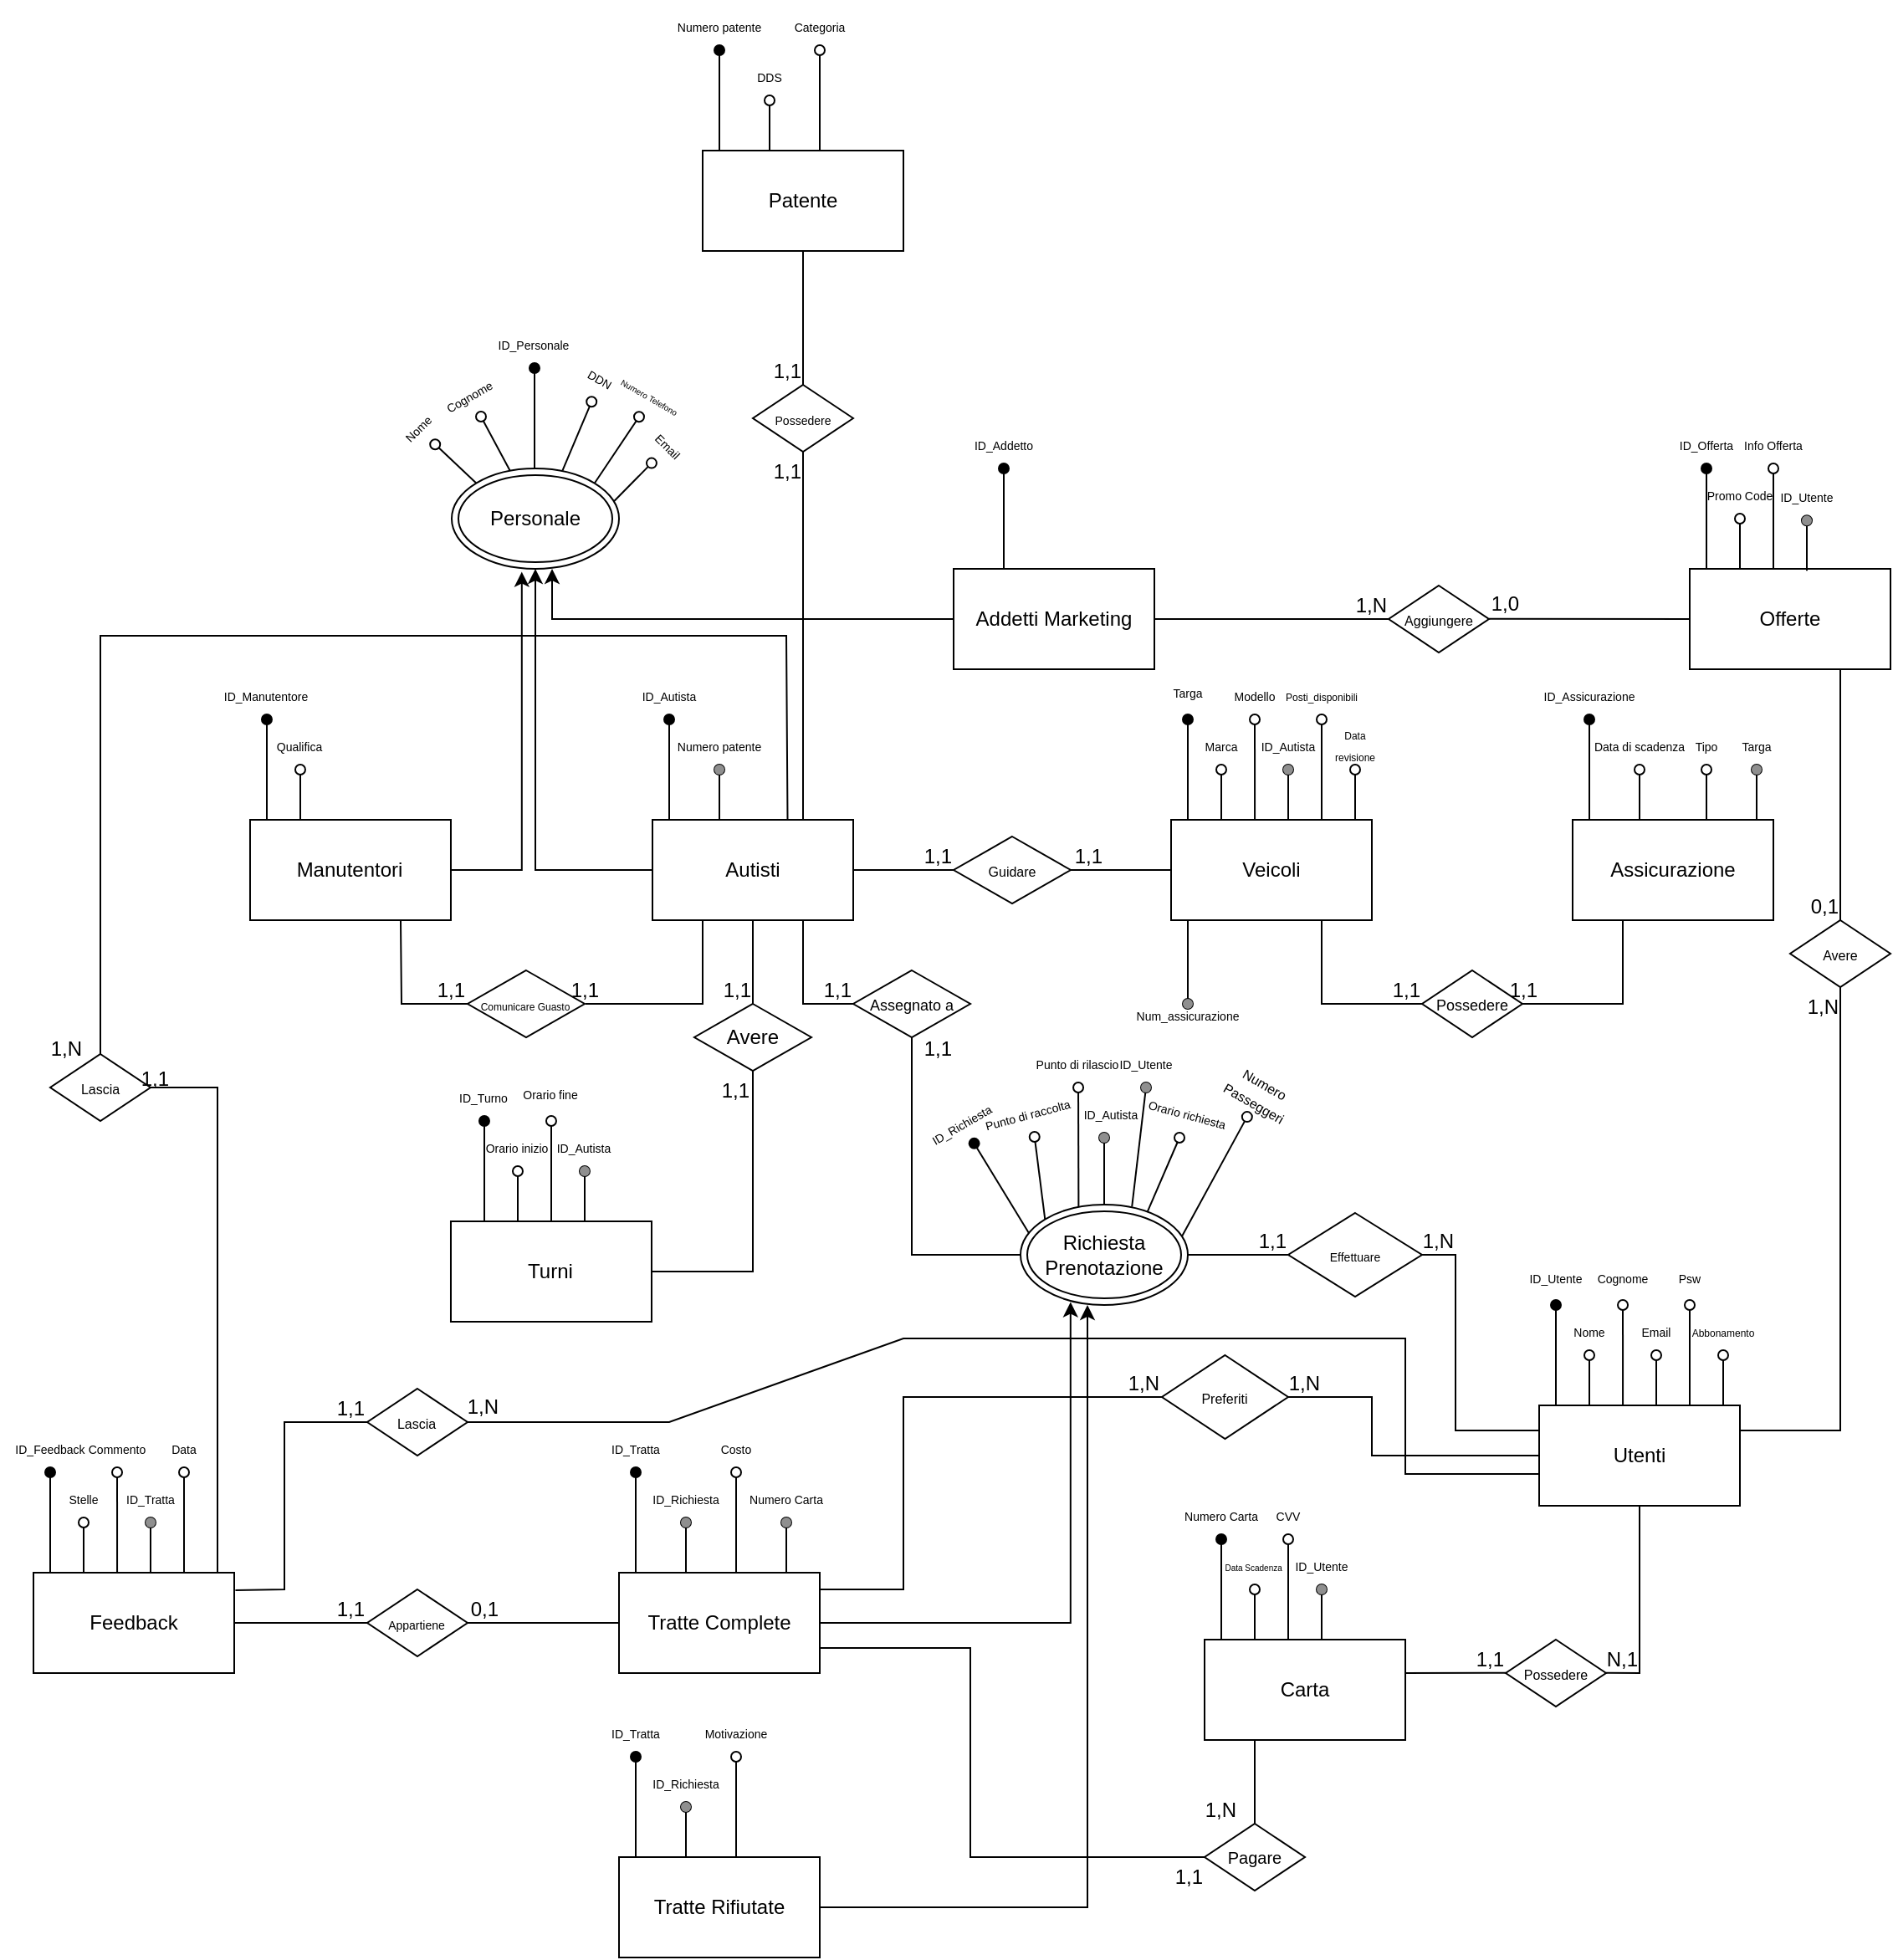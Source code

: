 <mxfile version="22.1.3" type="device">
  <diagram id="R2lEEEUBdFMjLlhIrx00" name="Page-1">
    <mxGraphModel dx="1793" dy="988" grid="1" gridSize="10" guides="1" tooltips="1" connect="1" arrows="1" fold="1" page="1" pageScale="1" pageWidth="3300" pageHeight="4681" math="0" shadow="0" extFonts="Permanent Marker^https://fonts.googleapis.com/css?family=Permanent+Marker">
      <root>
        <mxCell id="0" />
        <mxCell id="1" parent="0" />
        <mxCell id="1GTwUBaE6gafLs46mViq-55" value="Veicoli" style="rounded=0;whiteSpace=wrap;html=1;" parent="1" vertex="1">
          <mxGeometry x="1920" y="1100" width="120" height="60" as="geometry" />
        </mxCell>
        <mxCell id="1GTwUBaE6gafLs46mViq-56" value="" style="endArrow=oval;html=1;rounded=0;exitX=0.5;exitY=0;exitDx=0;exitDy=0;endFill=0;" parent="1" edge="1">
          <mxGeometry width="50" height="50" relative="1" as="geometry">
            <mxPoint x="1950" y="1100" as="sourcePoint" />
            <mxPoint x="1950" y="1070" as="targetPoint" />
          </mxGeometry>
        </mxCell>
        <mxCell id="1GTwUBaE6gafLs46mViq-57" value="&lt;font style=&quot;font-size: 7px;&quot;&gt;Marca&lt;/font&gt;" style="text;html=1;strokeColor=none;fillColor=none;align=center;verticalAlign=middle;whiteSpace=wrap;rounded=0;" parent="1" vertex="1">
          <mxGeometry x="1920" y="1040" width="60" height="30" as="geometry" />
        </mxCell>
        <mxCell id="1GTwUBaE6gafLs46mViq-58" value="" style="endArrow=oval;html=1;rounded=0;exitX=0.417;exitY=0;exitDx=0;exitDy=0;endFill=0;exitPerimeter=0;" parent="1" source="1GTwUBaE6gafLs46mViq-55" target="1GTwUBaE6gafLs46mViq-59" edge="1">
          <mxGeometry width="50" height="50" relative="1" as="geometry">
            <mxPoint x="1970" y="1080" as="sourcePoint" />
            <mxPoint x="1970" y="1030" as="targetPoint" />
          </mxGeometry>
        </mxCell>
        <mxCell id="1GTwUBaE6gafLs46mViq-59" value="&lt;font style=&quot;font-size: 7px;&quot;&gt;Modello&lt;/font&gt;" style="text;html=1;strokeColor=none;fillColor=none;align=center;verticalAlign=middle;whiteSpace=wrap;rounded=0;" parent="1" vertex="1">
          <mxGeometry x="1940" y="1010" width="60" height="30" as="geometry" />
        </mxCell>
        <mxCell id="1GTwUBaE6gafLs46mViq-60" value="" style="endArrow=oval;html=1;rounded=0;exitX=0.5;exitY=0;exitDx=0;exitDy=0;endFill=1;fontColor=#FFFFFF;strokeColor=#000000;labelBackgroundColor=#757575;" parent="1" target="1GTwUBaE6gafLs46mViq-61" edge="1">
          <mxGeometry width="50" height="50" relative="1" as="geometry">
            <mxPoint x="1990" y="1100" as="sourcePoint" />
            <mxPoint x="1990" y="1050" as="targetPoint" />
          </mxGeometry>
        </mxCell>
        <mxCell id="1GTwUBaE6gafLs46mViq-61" value="&lt;font style=&quot;font-size: 7px;&quot;&gt;ID_&lt;font style=&quot;font-size: 7px;&quot;&gt;Autista&lt;/font&gt;&lt;/font&gt;" style="text;html=1;strokeColor=none;fillColor=none;align=center;verticalAlign=middle;whiteSpace=wrap;rounded=0;" parent="1" vertex="1">
          <mxGeometry x="1960" y="1040" width="60" height="30" as="geometry" />
        </mxCell>
        <mxCell id="1GTwUBaE6gafLs46mViq-66" value="" style="endArrow=oval;html=1;rounded=0;exitX=0.417;exitY=0;exitDx=0;exitDy=0;endFill=1;exitPerimeter=0;" parent="1" target="1GTwUBaE6gafLs46mViq-67" edge="1">
          <mxGeometry width="50" height="50" relative="1" as="geometry">
            <mxPoint x="1930" y="1100" as="sourcePoint" />
            <mxPoint x="1930" y="1030" as="targetPoint" />
          </mxGeometry>
        </mxCell>
        <mxCell id="1GTwUBaE6gafLs46mViq-67" value="&lt;div style=&quot;font-size: 7px;&quot;&gt;Targa&lt;/div&gt;" style="text;html=1;strokeColor=none;fillColor=none;align=center;verticalAlign=middle;whiteSpace=wrap;rounded=0;" parent="1" vertex="1">
          <mxGeometry x="1900" y="1010" width="60" height="30" as="geometry" />
        </mxCell>
        <mxCell id="1GTwUBaE6gafLs46mViq-72" value="&lt;font style=&quot;font-size: 8px;&quot;&gt;Guidare&lt;br&gt;&lt;/font&gt;" style="shape=rhombus;perimeter=rhombusPerimeter;whiteSpace=wrap;html=1;align=center;" parent="1" vertex="1">
          <mxGeometry x="1790" y="1110" width="70" height="40" as="geometry" />
        </mxCell>
        <mxCell id="1GTwUBaE6gafLs46mViq-77" value="" style="shape=waypoint;sketch=0;fillStyle=solid;size=6;pointerEvents=1;points=[];fillColor=none;resizable=0;rotatable=0;perimeter=centerPerimeter;snapToPoint=1;strokeColor=#8F8F8F;" parent="1" vertex="1">
          <mxGeometry x="1980" y="1060" width="20" height="20" as="geometry" />
        </mxCell>
        <mxCell id="WVK-Z61vjBoYHEyCaG1b-30" value="" style="endArrow=none;html=1;rounded=0;exitX=1;exitY=0.5;exitDx=0;exitDy=0;entryX=0;entryY=0.5;entryDx=0;entryDy=0;" parent="1" target="1GTwUBaE6gafLs46mViq-72" edge="1">
          <mxGeometry relative="1" as="geometry">
            <mxPoint x="1730" y="1130" as="sourcePoint" />
            <mxPoint x="1940" y="1190" as="targetPoint" />
          </mxGeometry>
        </mxCell>
        <mxCell id="WVK-Z61vjBoYHEyCaG1b-31" value="1,1" style="resizable=0;html=1;whiteSpace=wrap;align=right;verticalAlign=bottom;" parent="WVK-Z61vjBoYHEyCaG1b-30" connectable="0" vertex="1">
          <mxGeometry x="1" relative="1" as="geometry" />
        </mxCell>
        <mxCell id="WVK-Z61vjBoYHEyCaG1b-32" value="" style="endArrow=none;html=1;rounded=0;entryX=0;entryY=0.5;entryDx=0;entryDy=0;" parent="1" target="1GTwUBaE6gafLs46mViq-55" edge="1">
          <mxGeometry relative="1" as="geometry">
            <mxPoint x="1860" y="1130" as="sourcePoint" />
            <mxPoint x="1910" y="1130" as="targetPoint" />
          </mxGeometry>
        </mxCell>
        <mxCell id="WVK-Z61vjBoYHEyCaG1b-33" value="1,1" style="resizable=0;html=1;whiteSpace=wrap;align=right;verticalAlign=bottom;" parent="WVK-Z61vjBoYHEyCaG1b-32" connectable="0" vertex="1">
          <mxGeometry x="1" relative="1" as="geometry">
            <mxPoint x="-40" as="offset" />
          </mxGeometry>
        </mxCell>
        <mxCell id="WVK-Z61vjBoYHEyCaG1b-49" value="Turni" style="rounded=0;whiteSpace=wrap;html=1;" parent="1" vertex="1">
          <mxGeometry x="1489.49" y="1340" width="120" height="60" as="geometry" />
        </mxCell>
        <mxCell id="WVK-Z61vjBoYHEyCaG1b-56" value="" style="endArrow=oval;html=1;rounded=0;exitX=0.417;exitY=0;exitDx=0;exitDy=0;endFill=1;exitPerimeter=0;" parent="1" target="WVK-Z61vjBoYHEyCaG1b-57" edge="1">
          <mxGeometry width="50" height="50" relative="1" as="geometry">
            <mxPoint x="1509.49" y="1340" as="sourcePoint" />
            <mxPoint x="1509.49" y="1270" as="targetPoint" />
          </mxGeometry>
        </mxCell>
        <mxCell id="WVK-Z61vjBoYHEyCaG1b-57" value="&lt;div&gt;&lt;span style=&quot;font-size: 7px;&quot;&gt;ID_Turno&lt;/span&gt;&lt;/div&gt;" style="text;html=1;strokeColor=none;fillColor=none;align=center;verticalAlign=middle;whiteSpace=wrap;rounded=0;" parent="1" vertex="1">
          <mxGeometry x="1479.49" y="1250" width="60" height="30" as="geometry" />
        </mxCell>
        <mxCell id="WVK-Z61vjBoYHEyCaG1b-60" value="Avere" style="shape=rhombus;perimeter=rhombusPerimeter;whiteSpace=wrap;html=1;align=center;" parent="1" vertex="1">
          <mxGeometry x="1635" y="1210" width="70" height="40" as="geometry" />
        </mxCell>
        <mxCell id="WVK-Z61vjBoYHEyCaG1b-72" value="" style="endArrow=none;html=1;rounded=0;exitX=0.5;exitY=1;exitDx=0;exitDy=0;entryX=0.5;entryY=0;entryDx=0;entryDy=0;" parent="1" source="m7EIwp2qNDk-36-i3Lt1-24" target="WVK-Z61vjBoYHEyCaG1b-60" edge="1">
          <mxGeometry relative="1" as="geometry">
            <mxPoint x="1700" y="1160" as="sourcePoint" />
            <mxPoint x="1820" y="1230" as="targetPoint" />
          </mxGeometry>
        </mxCell>
        <mxCell id="WVK-Z61vjBoYHEyCaG1b-73" value="1,1" style="resizable=0;html=1;whiteSpace=wrap;align=right;verticalAlign=bottom;" parent="WVK-Z61vjBoYHEyCaG1b-72" connectable="0" vertex="1">
          <mxGeometry x="1" relative="1" as="geometry" />
        </mxCell>
        <mxCell id="WVK-Z61vjBoYHEyCaG1b-78" value="" style="endArrow=oval;html=1;rounded=0;exitDx=0;exitDy=0;endFill=1;fontColor=#FFFFFF;strokeColor=#000000;labelBackgroundColor=#757575;" parent="1" edge="1">
          <mxGeometry width="50" height="50" relative="1" as="geometry">
            <mxPoint x="1629.49" y="1310" as="sourcePoint" />
            <mxPoint x="1629.49" y="1310" as="targetPoint" />
          </mxGeometry>
        </mxCell>
        <mxCell id="zgEXHdy59-02v655x-aA-15" value="Feedback" style="rounded=0;whiteSpace=wrap;html=1;" parent="1" vertex="1">
          <mxGeometry x="1240" y="1550" width="120" height="60" as="geometry" />
        </mxCell>
        <mxCell id="zgEXHdy59-02v655x-aA-16" value="" style="endArrow=oval;html=1;rounded=0;exitX=0.5;exitY=0;exitDx=0;exitDy=0;endFill=0;" parent="1" target="zgEXHdy59-02v655x-aA-17" edge="1">
          <mxGeometry width="50" height="50" relative="1" as="geometry">
            <mxPoint x="1270" y="1550" as="sourcePoint" />
            <mxPoint x="1270" y="1500" as="targetPoint" />
          </mxGeometry>
        </mxCell>
        <mxCell id="zgEXHdy59-02v655x-aA-17" value="&lt;font style=&quot;font-size: 7px;&quot;&gt;Stelle&lt;/font&gt;" style="text;html=1;strokeColor=none;fillColor=none;align=center;verticalAlign=middle;whiteSpace=wrap;rounded=0;" parent="1" vertex="1">
          <mxGeometry x="1240" y="1490" width="60" height="30" as="geometry" />
        </mxCell>
        <mxCell id="zgEXHdy59-02v655x-aA-18" value="" style="endArrow=oval;html=1;rounded=0;exitX=0.417;exitY=0;exitDx=0;exitDy=0;endFill=0;exitPerimeter=0;" parent="1" source="zgEXHdy59-02v655x-aA-15" target="zgEXHdy59-02v655x-aA-19" edge="1">
          <mxGeometry width="50" height="50" relative="1" as="geometry">
            <mxPoint x="1290" y="1530" as="sourcePoint" />
            <mxPoint x="1290" y="1480" as="targetPoint" />
          </mxGeometry>
        </mxCell>
        <mxCell id="zgEXHdy59-02v655x-aA-19" value="&lt;font style=&quot;font-size: 7px;&quot;&gt;Commento&lt;br&gt;&lt;/font&gt;" style="text;html=1;strokeColor=none;fillColor=none;align=center;verticalAlign=middle;whiteSpace=wrap;rounded=0;" parent="1" vertex="1">
          <mxGeometry x="1260" y="1460" width="60" height="30" as="geometry" />
        </mxCell>
        <mxCell id="zgEXHdy59-02v655x-aA-20" value="" style="endArrow=oval;html=1;rounded=0;exitX=0.5;exitY=0;exitDx=0;exitDy=0;endFill=1;fontColor=#FFFFFF;strokeColor=#000000;labelBackgroundColor=#757575;" parent="1" target="zgEXHdy59-02v655x-aA-21" edge="1">
          <mxGeometry width="50" height="50" relative="1" as="geometry">
            <mxPoint x="1310" y="1550" as="sourcePoint" />
            <mxPoint x="1310" y="1500" as="targetPoint" />
          </mxGeometry>
        </mxCell>
        <mxCell id="zgEXHdy59-02v655x-aA-21" value="&lt;font style=&quot;font-size: 7px;&quot;&gt;ID_Tratta&lt;br&gt;&lt;/font&gt;" style="text;html=1;strokeColor=none;fillColor=none;align=center;verticalAlign=middle;whiteSpace=wrap;rounded=0;" parent="1" vertex="1">
          <mxGeometry x="1280" y="1490" width="60" height="30" as="geometry" />
        </mxCell>
        <mxCell id="zgEXHdy59-02v655x-aA-22" value="" style="endArrow=oval;html=1;rounded=0;exitX=0.417;exitY=0;exitDx=0;exitDy=0;endFill=1;exitPerimeter=0;" parent="1" target="zgEXHdy59-02v655x-aA-23" edge="1">
          <mxGeometry width="50" height="50" relative="1" as="geometry">
            <mxPoint x="1250" y="1550" as="sourcePoint" />
            <mxPoint x="1250" y="1480" as="targetPoint" />
          </mxGeometry>
        </mxCell>
        <mxCell id="zgEXHdy59-02v655x-aA-23" value="&lt;font style=&quot;font-size: 7px;&quot;&gt;ID_Feedback&lt;/font&gt;" style="text;html=1;strokeColor=none;fillColor=none;align=center;verticalAlign=middle;whiteSpace=wrap;rounded=0;" parent="1" vertex="1">
          <mxGeometry x="1220" y="1460" width="60" height="30" as="geometry" />
        </mxCell>
        <mxCell id="zgEXHdy59-02v655x-aA-24" value="" style="shape=waypoint;sketch=0;fillStyle=solid;size=6;pointerEvents=1;points=[];fillColor=none;resizable=0;rotatable=0;perimeter=centerPerimeter;snapToPoint=1;strokeColor=#8F8F8F;" parent="1" vertex="1">
          <mxGeometry x="1300" y="1510" width="20" height="20" as="geometry" />
        </mxCell>
        <mxCell id="zgEXHdy59-02v655x-aA-25" value="" style="endArrow=oval;html=1;rounded=0;exitX=0.417;exitY=0;exitDx=0;exitDy=0;endFill=0;exitPerimeter=0;" parent="1" target="zgEXHdy59-02v655x-aA-26" edge="1">
          <mxGeometry width="50" height="50" relative="1" as="geometry">
            <mxPoint x="1330" y="1550" as="sourcePoint" />
            <mxPoint x="1330" y="1480" as="targetPoint" />
          </mxGeometry>
        </mxCell>
        <mxCell id="zgEXHdy59-02v655x-aA-26" value="&lt;font style=&quot;font-size: 7px;&quot;&gt;Data&lt;br&gt;&lt;/font&gt;" style="text;html=1;strokeColor=none;fillColor=none;align=center;verticalAlign=middle;whiteSpace=wrap;rounded=0;" parent="1" vertex="1">
          <mxGeometry x="1300" y="1460" width="60" height="30" as="geometry" />
        </mxCell>
        <mxCell id="VP--jvnIrPfgmcB4H4c5-129" style="edgeStyle=orthogonalEdgeStyle;rounded=0;orthogonalLoop=1;jettySize=auto;html=1;entryX=0.5;entryY=1;entryDx=0;entryDy=0;" parent="1" source="m7EIwp2qNDk-36-i3Lt1-24" target="VP--jvnIrPfgmcB4H4c5-127" edge="1">
          <mxGeometry relative="1" as="geometry" />
        </mxCell>
        <mxCell id="m7EIwp2qNDk-36-i3Lt1-24" value="Autisti" style="rounded=0;whiteSpace=wrap;html=1;" parent="1" vertex="1">
          <mxGeometry x="1610" y="1100" width="120" height="60" as="geometry" />
        </mxCell>
        <mxCell id="m7EIwp2qNDk-36-i3Lt1-33" value="" style="endArrow=oval;html=1;rounded=0;exitX=0.417;exitY=0;exitDx=0;exitDy=0;endFill=1;exitPerimeter=0;" parent="1" target="m7EIwp2qNDk-36-i3Lt1-34" edge="1">
          <mxGeometry width="50" height="50" relative="1" as="geometry">
            <mxPoint x="1620" y="1100" as="sourcePoint" />
            <mxPoint x="1620" y="1030" as="targetPoint" />
          </mxGeometry>
        </mxCell>
        <mxCell id="m7EIwp2qNDk-36-i3Lt1-34" value="&lt;span style=&quot;font-size: 7px;&quot;&gt;ID_Autista&lt;/span&gt;" style="text;html=1;strokeColor=none;fillColor=none;align=center;verticalAlign=middle;whiteSpace=wrap;rounded=0;" parent="1" vertex="1">
          <mxGeometry x="1590" y="1010" width="60" height="30" as="geometry" />
        </mxCell>
        <mxCell id="m7EIwp2qNDk-36-i3Lt1-37" value="&lt;div&gt;Utenti&lt;/div&gt;" style="rounded=0;whiteSpace=wrap;html=1;" parent="1" vertex="1">
          <mxGeometry x="2140" y="1450" width="120" height="60" as="geometry" />
        </mxCell>
        <mxCell id="m7EIwp2qNDk-36-i3Lt1-38" value="" style="endArrow=oval;html=1;rounded=0;exitX=0.5;exitY=0;exitDx=0;exitDy=0;endFill=0;" parent="1" target="m7EIwp2qNDk-36-i3Lt1-39" edge="1">
          <mxGeometry width="50" height="50" relative="1" as="geometry">
            <mxPoint x="2170" y="1450" as="sourcePoint" />
            <mxPoint x="2170" y="1400" as="targetPoint" />
          </mxGeometry>
        </mxCell>
        <mxCell id="m7EIwp2qNDk-36-i3Lt1-39" value="&lt;font style=&quot;font-size: 7px;&quot;&gt;Nome&lt;/font&gt;" style="text;html=1;strokeColor=none;fillColor=none;align=center;verticalAlign=middle;whiteSpace=wrap;rounded=0;" parent="1" vertex="1">
          <mxGeometry x="2140" y="1390" width="60" height="30" as="geometry" />
        </mxCell>
        <mxCell id="m7EIwp2qNDk-36-i3Lt1-40" value="" style="endArrow=oval;html=1;rounded=0;exitX=0.417;exitY=0;exitDx=0;exitDy=0;endFill=0;exitPerimeter=0;" parent="1" source="m7EIwp2qNDk-36-i3Lt1-37" target="m7EIwp2qNDk-36-i3Lt1-41" edge="1">
          <mxGeometry width="50" height="50" relative="1" as="geometry">
            <mxPoint x="2190" y="1430" as="sourcePoint" />
            <mxPoint x="2190" y="1380" as="targetPoint" />
          </mxGeometry>
        </mxCell>
        <mxCell id="m7EIwp2qNDk-36-i3Lt1-41" value="&lt;div style=&quot;font-size: 7px;&quot;&gt;Cognome&lt;/div&gt;" style="text;html=1;strokeColor=none;fillColor=none;align=center;verticalAlign=middle;whiteSpace=wrap;rounded=0;" parent="1" vertex="1">
          <mxGeometry x="2160" y="1360" width="60" height="30" as="geometry" />
        </mxCell>
        <mxCell id="m7EIwp2qNDk-36-i3Lt1-42" value="" style="endArrow=oval;html=1;rounded=0;exitX=0.5;exitY=0;exitDx=0;exitDy=0;endFill=0;" parent="1" target="m7EIwp2qNDk-36-i3Lt1-43" edge="1">
          <mxGeometry width="50" height="50" relative="1" as="geometry">
            <mxPoint x="2210" y="1450" as="sourcePoint" />
            <mxPoint x="2210" y="1400" as="targetPoint" />
          </mxGeometry>
        </mxCell>
        <mxCell id="m7EIwp2qNDk-36-i3Lt1-43" value="&lt;font style=&quot;font-size: 7px;&quot;&gt;Email&lt;/font&gt;" style="text;html=1;strokeColor=none;fillColor=none;align=center;verticalAlign=middle;whiteSpace=wrap;rounded=0;" parent="1" vertex="1">
          <mxGeometry x="2180" y="1390" width="60" height="30" as="geometry" />
        </mxCell>
        <mxCell id="m7EIwp2qNDk-36-i3Lt1-44" value="" style="endArrow=oval;html=1;rounded=0;exitX=0.417;exitY=0;exitDx=0;exitDy=0;endFill=0;exitPerimeter=0;" parent="1" target="m7EIwp2qNDk-36-i3Lt1-45" edge="1">
          <mxGeometry width="50" height="50" relative="1" as="geometry">
            <mxPoint x="2230" y="1450" as="sourcePoint" />
            <mxPoint x="2230" y="1380" as="targetPoint" />
          </mxGeometry>
        </mxCell>
        <mxCell id="m7EIwp2qNDk-36-i3Lt1-45" value="&lt;div style=&quot;font-size: 7px;&quot;&gt;Psw&lt;br&gt;&lt;/div&gt;" style="text;html=1;strokeColor=none;fillColor=none;align=center;verticalAlign=middle;whiteSpace=wrap;rounded=0;" parent="1" vertex="1">
          <mxGeometry x="2200" y="1360" width="60" height="30" as="geometry" />
        </mxCell>
        <mxCell id="m7EIwp2qNDk-36-i3Lt1-46" value="" style="endArrow=oval;html=1;rounded=0;exitX=0.417;exitY=0;exitDx=0;exitDy=0;endFill=1;exitPerimeter=0;" parent="1" target="m7EIwp2qNDk-36-i3Lt1-47" edge="1">
          <mxGeometry width="50" height="50" relative="1" as="geometry">
            <mxPoint x="2150" y="1450" as="sourcePoint" />
            <mxPoint x="2150" y="1380" as="targetPoint" />
          </mxGeometry>
        </mxCell>
        <mxCell id="m7EIwp2qNDk-36-i3Lt1-47" value="&lt;div style=&quot;font-size: 7px;&quot;&gt;ID_Utente&lt;/div&gt;" style="text;html=1;strokeColor=none;fillColor=none;align=center;verticalAlign=middle;whiteSpace=wrap;rounded=0;" parent="1" vertex="1">
          <mxGeometry x="2120" y="1360" width="60" height="30" as="geometry" />
        </mxCell>
        <mxCell id="VP--jvnIrPfgmcB4H4c5-1" value="" style="endArrow=oval;html=1;rounded=0;exitX=0.5;exitY=0;exitDx=0;exitDy=0;endFill=0;" parent="1" target="VP--jvnIrPfgmcB4H4c5-2" edge="1">
          <mxGeometry width="50" height="50" relative="1" as="geometry">
            <mxPoint x="1650" y="1100" as="sourcePoint" />
            <mxPoint x="1650" y="1050" as="targetPoint" />
          </mxGeometry>
        </mxCell>
        <mxCell id="VP--jvnIrPfgmcB4H4c5-2" value="&lt;font style=&quot;font-size: 7px;&quot;&gt;Numero patente&lt;/font&gt;" style="text;html=1;strokeColor=none;fillColor=none;align=center;verticalAlign=middle;whiteSpace=wrap;rounded=0;" parent="1" vertex="1">
          <mxGeometry x="1620" y="1040" width="60" height="30" as="geometry" />
        </mxCell>
        <mxCell id="VP--jvnIrPfgmcB4H4c5-6" value="" style="endArrow=oval;html=1;rounded=0;exitX=0.5;exitY=0;exitDx=0;exitDy=0;endFill=0;" parent="1" target="VP--jvnIrPfgmcB4H4c5-7" edge="1">
          <mxGeometry width="50" height="50" relative="1" as="geometry">
            <mxPoint x="1529.49" y="1340" as="sourcePoint" />
            <mxPoint x="1529.49" y="1290" as="targetPoint" />
          </mxGeometry>
        </mxCell>
        <mxCell id="VP--jvnIrPfgmcB4H4c5-7" value="&lt;font style=&quot;font-size: 7px;&quot;&gt;Orario inizio&lt;/font&gt;" style="text;html=1;strokeColor=none;fillColor=none;align=center;verticalAlign=middle;whiteSpace=wrap;rounded=0;" parent="1" vertex="1">
          <mxGeometry x="1499.49" y="1280" width="60" height="30" as="geometry" />
        </mxCell>
        <mxCell id="VP--jvnIrPfgmcB4H4c5-8" value="" style="endArrow=oval;html=1;rounded=0;exitX=0.417;exitY=0;exitDx=0;exitDy=0;endFill=0;exitPerimeter=0;" parent="1" target="VP--jvnIrPfgmcB4H4c5-9" edge="1">
          <mxGeometry width="50" height="50" relative="1" as="geometry">
            <mxPoint x="1549.49" y="1340" as="sourcePoint" />
            <mxPoint x="1549.49" y="1270" as="targetPoint" />
          </mxGeometry>
        </mxCell>
        <mxCell id="VP--jvnIrPfgmcB4H4c5-9" value="&lt;div style=&quot;font-size: 7px;&quot;&gt;Orario fine&lt;/div&gt;" style="text;html=1;strokeColor=none;fillColor=none;align=center;verticalAlign=middle;whiteSpace=wrap;rounded=0;" parent="1" vertex="1">
          <mxGeometry x="1519.49" y="1250" width="60" height="30" as="geometry" />
        </mxCell>
        <mxCell id="VP--jvnIrPfgmcB4H4c5-10" value="" style="endArrow=oval;html=1;rounded=0;exitX=0.5;exitY=0;exitDx=0;exitDy=0;endFill=1;fontColor=#FFFFFF;strokeColor=#000000;labelBackgroundColor=#757575;" parent="1" target="VP--jvnIrPfgmcB4H4c5-11" edge="1">
          <mxGeometry width="50" height="50" relative="1" as="geometry">
            <mxPoint x="1569.49" y="1340" as="sourcePoint" />
            <mxPoint x="1569.49" y="1290" as="targetPoint" />
          </mxGeometry>
        </mxCell>
        <mxCell id="VP--jvnIrPfgmcB4H4c5-11" value="&lt;font style=&quot;font-size: 7px;&quot;&gt;ID_&lt;font style=&quot;font-size: 7px;&quot;&gt;Autista&lt;/font&gt;&lt;/font&gt;" style="text;html=1;strokeColor=none;fillColor=none;align=center;verticalAlign=middle;whiteSpace=wrap;rounded=0;" parent="1" vertex="1">
          <mxGeometry x="1539.49" y="1280" width="60" height="30" as="geometry" />
        </mxCell>
        <mxCell id="VP--jvnIrPfgmcB4H4c5-12" value="" style="shape=waypoint;sketch=0;fillStyle=solid;size=6;pointerEvents=1;points=[];fillColor=none;resizable=0;rotatable=0;perimeter=centerPerimeter;snapToPoint=1;strokeColor=#8F8F8F;" parent="1" vertex="1">
          <mxGeometry x="1559.49" y="1300" width="20" height="20" as="geometry" />
        </mxCell>
        <mxCell id="VP--jvnIrPfgmcB4H4c5-13" value="" style="endArrow=oval;html=1;rounded=0;exitX=0.5;exitY=0;exitDx=0;exitDy=0;endFill=0;" parent="1" target="VP--jvnIrPfgmcB4H4c5-14" edge="1">
          <mxGeometry width="50" height="50" relative="1" as="geometry">
            <mxPoint x="2250" y="1450" as="sourcePoint" />
            <mxPoint x="2250" y="1400" as="targetPoint" />
          </mxGeometry>
        </mxCell>
        <mxCell id="VP--jvnIrPfgmcB4H4c5-14" value="&lt;font style=&quot;font-size: 6px;&quot;&gt;Abbonamento&lt;/font&gt;" style="text;html=1;strokeColor=none;fillColor=none;align=center;verticalAlign=middle;whiteSpace=wrap;rounded=0;" parent="1" vertex="1">
          <mxGeometry x="2220" y="1390" width="60" height="30" as="geometry" />
        </mxCell>
        <mxCell id="VP--jvnIrPfgmcB4H4c5-20" value="" style="endArrow=none;html=1;rounded=0;exitX=0.5;exitY=1;exitDx=0;exitDy=0;entryX=1;entryY=0.5;entryDx=0;entryDy=0;" parent="1" source="WVK-Z61vjBoYHEyCaG1b-60" target="WVK-Z61vjBoYHEyCaG1b-49" edge="1">
          <mxGeometry relative="1" as="geometry">
            <mxPoint x="1699.86" y="1260" as="sourcePoint" />
            <mxPoint x="1699.86" y="1320" as="targetPoint" />
            <Array as="points">
              <mxPoint x="1670" y="1320" />
              <mxPoint x="1670" y="1370" />
            </Array>
          </mxGeometry>
        </mxCell>
        <mxCell id="VP--jvnIrPfgmcB4H4c5-21" value="1,1" style="resizable=0;html=1;whiteSpace=wrap;align=right;verticalAlign=bottom;" parent="VP--jvnIrPfgmcB4H4c5-20" connectable="0" vertex="1">
          <mxGeometry x="1" relative="1" as="geometry">
            <mxPoint x="60" y="-100" as="offset" />
          </mxGeometry>
        </mxCell>
        <mxCell id="VP--jvnIrPfgmcB4H4c5-58" value="Carta" style="rounded=0;whiteSpace=wrap;html=1;" parent="1" vertex="1">
          <mxGeometry x="1940" y="1590" width="120" height="60" as="geometry" />
        </mxCell>
        <mxCell id="VP--jvnIrPfgmcB4H4c5-59" value="" style="endArrow=oval;html=1;rounded=0;exitX=0.417;exitY=0;exitDx=0;exitDy=0;endFill=1;exitPerimeter=0;" parent="1" target="VP--jvnIrPfgmcB4H4c5-60" edge="1">
          <mxGeometry width="50" height="50" relative="1" as="geometry">
            <mxPoint x="1950" y="1590" as="sourcePoint" />
            <mxPoint x="1950" y="1520" as="targetPoint" />
          </mxGeometry>
        </mxCell>
        <mxCell id="VP--jvnIrPfgmcB4H4c5-60" value="&lt;font style=&quot;font-size: 7px;&quot;&gt;Numero Carta&lt;br&gt;&lt;/font&gt;" style="text;html=1;strokeColor=none;fillColor=none;align=center;verticalAlign=middle;whiteSpace=wrap;rounded=0;" parent="1" vertex="1">
          <mxGeometry x="1920" y="1500" width="60" height="30" as="geometry" />
        </mxCell>
        <mxCell id="VP--jvnIrPfgmcB4H4c5-63" value="" style="endArrow=oval;html=1;rounded=0;endFill=0;fontColor=#FFFFFF;strokeColor=#000000;labelBackgroundColor=#757575;" parent="1" target="VP--jvnIrPfgmcB4H4c5-64" edge="1">
          <mxGeometry width="50" height="50" relative="1" as="geometry">
            <mxPoint x="1990" y="1590" as="sourcePoint" />
            <mxPoint x="1990" y="1510" as="targetPoint" />
          </mxGeometry>
        </mxCell>
        <mxCell id="VP--jvnIrPfgmcB4H4c5-64" value="&lt;span style=&quot;font-size: 7px;&quot;&gt;CVV&lt;/span&gt;" style="text;html=1;strokeColor=none;fillColor=none;align=center;verticalAlign=middle;whiteSpace=wrap;rounded=0;" parent="1" vertex="1">
          <mxGeometry x="1960" y="1500" width="60" height="30" as="geometry" />
        </mxCell>
        <mxCell id="VP--jvnIrPfgmcB4H4c5-65" value="" style="endArrow=oval;html=1;rounded=0;exitX=0.5;exitY=0;exitDx=0;exitDy=0;endFill=0;" parent="1" edge="1">
          <mxGeometry width="50" height="50" relative="1" as="geometry">
            <mxPoint x="1970" y="1590" as="sourcePoint" />
            <mxPoint x="1970" y="1560" as="targetPoint" />
          </mxGeometry>
        </mxCell>
        <mxCell id="VP--jvnIrPfgmcB4H4c5-66" value="&lt;font style=&quot;font-size: 5px;&quot;&gt;Data Scadenza&amp;nbsp;&lt;/font&gt;" style="text;html=1;strokeColor=none;fillColor=none;align=center;verticalAlign=middle;whiteSpace=wrap;rounded=0;" parent="1" vertex="1">
          <mxGeometry x="1940" y="1530" width="60" height="30" as="geometry" />
        </mxCell>
        <mxCell id="VP--jvnIrPfgmcB4H4c5-91" value="" style="endArrow=oval;html=1;rounded=0;exitX=0.5;exitY=0;exitDx=0;exitDy=0;endFill=1;fontColor=#FFFFFF;strokeColor=#000000;labelBackgroundColor=#757575;" parent="1" target="VP--jvnIrPfgmcB4H4c5-92" edge="1">
          <mxGeometry width="50" height="50" relative="1" as="geometry">
            <mxPoint x="2010" y="1590" as="sourcePoint" />
            <mxPoint x="2010" y="1540" as="targetPoint" />
          </mxGeometry>
        </mxCell>
        <mxCell id="VP--jvnIrPfgmcB4H4c5-92" value="&lt;font style=&quot;font-size: 7px;&quot;&gt;ID_Utente&lt;br&gt;&lt;/font&gt;" style="text;html=1;strokeColor=none;fillColor=none;align=center;verticalAlign=middle;whiteSpace=wrap;rounded=0;" parent="1" vertex="1">
          <mxGeometry x="1980" y="1530" width="60" height="30" as="geometry" />
        </mxCell>
        <mxCell id="VP--jvnIrPfgmcB4H4c5-93" value="" style="shape=waypoint;sketch=0;fillStyle=solid;size=6;pointerEvents=1;points=[];fillColor=none;resizable=0;rotatable=0;perimeter=centerPerimeter;snapToPoint=1;strokeColor=#8F8F8F;" parent="1" vertex="1">
          <mxGeometry x="2000" y="1550" width="20" height="20" as="geometry" />
        </mxCell>
        <mxCell id="VP--jvnIrPfgmcB4H4c5-94" value="" style="endArrow=none;html=1;rounded=0;" parent="1" edge="1">
          <mxGeometry relative="1" as="geometry">
            <mxPoint x="2060" y="1610" as="sourcePoint" />
            <mxPoint x="2120" y="1609.82" as="targetPoint" />
          </mxGeometry>
        </mxCell>
        <mxCell id="VP--jvnIrPfgmcB4H4c5-95" value="" style="resizable=0;html=1;whiteSpace=wrap;align=right;verticalAlign=bottom;" parent="VP--jvnIrPfgmcB4H4c5-94" connectable="0" vertex="1">
          <mxGeometry x="1" relative="1" as="geometry" />
        </mxCell>
        <mxCell id="VP--jvnIrPfgmcB4H4c5-96" value="&lt;div style=&quot;font-size: 11px;&quot; align=&quot;center&quot;&gt;&lt;font style=&quot;font-size: 8px;&quot;&gt;Possedere&lt;/font&gt;&lt;/div&gt;" style="rhombus;whiteSpace=wrap;html=1;align=center;" parent="1" vertex="1">
          <mxGeometry x="2120" y="1590" width="60" height="40" as="geometry" />
        </mxCell>
        <mxCell id="VP--jvnIrPfgmcB4H4c5-97" value="" style="endArrow=none;html=1;rounded=0;entryX=0.5;entryY=1;entryDx=0;entryDy=0;" parent="1" target="m7EIwp2qNDk-36-i3Lt1-37" edge="1">
          <mxGeometry relative="1" as="geometry">
            <mxPoint x="2180" y="1609.82" as="sourcePoint" />
            <mxPoint x="2300" y="1609.82" as="targetPoint" />
            <Array as="points">
              <mxPoint x="2200" y="1610" />
            </Array>
          </mxGeometry>
        </mxCell>
        <mxCell id="VP--jvnIrPfgmcB4H4c5-98" value="N,1" style="resizable=0;html=1;whiteSpace=wrap;align=right;verticalAlign=bottom;" parent="VP--jvnIrPfgmcB4H4c5-97" connectable="0" vertex="1">
          <mxGeometry x="1" relative="1" as="geometry">
            <mxPoint y="100" as="offset" />
          </mxGeometry>
        </mxCell>
        <mxCell id="VP--jvnIrPfgmcB4H4c5-99" value="1,1" style="resizable=0;html=1;whiteSpace=wrap;align=right;verticalAlign=bottom;" parent="1" connectable="0" vertex="1">
          <mxGeometry x="2120" y="1610.001" as="geometry" />
        </mxCell>
        <mxCell id="VP--jvnIrPfgmcB4H4c5-116" value="Manutentori" style="rounded=0;whiteSpace=wrap;html=1;" parent="1" vertex="1">
          <mxGeometry x="1369.49" y="1100" width="120" height="60" as="geometry" />
        </mxCell>
        <mxCell id="VP--jvnIrPfgmcB4H4c5-121" value="" style="endArrow=oval;html=1;rounded=0;exitX=0.417;exitY=0;exitDx=0;exitDy=0;endFill=1;exitPerimeter=0;" parent="1" target="VP--jvnIrPfgmcB4H4c5-122" edge="1">
          <mxGeometry width="50" height="50" relative="1" as="geometry">
            <mxPoint x="1379.49" y="1100" as="sourcePoint" />
            <mxPoint x="1379.49" y="1030" as="targetPoint" />
          </mxGeometry>
        </mxCell>
        <mxCell id="VP--jvnIrPfgmcB4H4c5-122" value="&lt;font style=&quot;font-size: 7px;&quot;&gt;ID_Manutentore&lt;/font&gt;" style="text;html=1;strokeColor=none;fillColor=none;align=center;verticalAlign=middle;whiteSpace=wrap;rounded=0;" parent="1" vertex="1">
          <mxGeometry x="1349.49" y="1010" width="60" height="30" as="geometry" />
        </mxCell>
        <mxCell id="VP--jvnIrPfgmcB4H4c5-127" value="Personale" style="ellipse;shape=doubleEllipse;whiteSpace=wrap;html=1;" parent="1" vertex="1">
          <mxGeometry x="1490" y="890" width="100" height="60" as="geometry" />
        </mxCell>
        <mxCell id="VP--jvnIrPfgmcB4H4c5-128" style="edgeStyle=orthogonalEdgeStyle;rounded=0;orthogonalLoop=1;jettySize=auto;html=1;entryX=0.419;entryY=1.03;entryDx=0;entryDy=0;entryPerimeter=0;" parent="1" source="VP--jvnIrPfgmcB4H4c5-116" target="VP--jvnIrPfgmcB4H4c5-127" edge="1">
          <mxGeometry relative="1" as="geometry" />
        </mxCell>
        <mxCell id="VP--jvnIrPfgmcB4H4c5-131" value="" style="endArrow=oval;html=1;rounded=0;exitX=0;exitY=0;exitDx=0;exitDy=0;endFill=0;entryX=0.5;entryY=1;entryDx=0;entryDy=0;" parent="1" source="VP--jvnIrPfgmcB4H4c5-127" target="VP--jvnIrPfgmcB4H4c5-132" edge="1">
          <mxGeometry width="50" height="50" relative="1" as="geometry">
            <mxPoint x="1444.645" y="899.397" as="sourcePoint" />
            <mxPoint x="1480" y="880" as="targetPoint" />
          </mxGeometry>
        </mxCell>
        <mxCell id="VP--jvnIrPfgmcB4H4c5-132" value="&lt;font style=&quot;font-size: 7px;&quot;&gt;Nome&lt;/font&gt;" style="text;html=1;strokeColor=none;fillColor=none;align=center;verticalAlign=middle;whiteSpace=wrap;rounded=0;rotation=-45;" parent="1" vertex="1">
          <mxGeometry x="1439.49" y="850" width="60" height="30" as="geometry" />
        </mxCell>
        <mxCell id="VP--jvnIrPfgmcB4H4c5-135" value="" style="endArrow=oval;html=1;rounded=0;exitX=0.662;exitY=0.021;exitDx=0;exitDy=0;endFill=0;exitPerimeter=0;" parent="1" source="VP--jvnIrPfgmcB4H4c5-127" target="VP--jvnIrPfgmcB4H4c5-136" edge="1">
          <mxGeometry width="50" height="50" relative="1" as="geometry">
            <mxPoint x="1565.355" y="889.997" as="sourcePoint" />
            <mxPoint x="1579.49" y="831.21" as="targetPoint" />
          </mxGeometry>
        </mxCell>
        <mxCell id="VP--jvnIrPfgmcB4H4c5-136" value="&lt;span style=&quot;font-size: 7px;&quot;&gt;DDN&lt;br&gt;&lt;/span&gt;" style="text;html=1;strokeColor=none;fillColor=none;align=center;verticalAlign=middle;whiteSpace=wrap;rounded=0;rotation=30;" parent="1" vertex="1">
          <mxGeometry x="1549.49" y="821.21" width="60" height="30" as="geometry" />
        </mxCell>
        <mxCell id="VP--jvnIrPfgmcB4H4c5-137" value="" style="endArrow=oval;html=1;rounded=0;exitX=0.5;exitY=0;exitDx=0;exitDy=0;endFill=0;" parent="1" target="VP--jvnIrPfgmcB4H4c5-138" edge="1">
          <mxGeometry width="50" height="50" relative="1" as="geometry">
            <mxPoint x="1399.49" y="1100" as="sourcePoint" />
            <mxPoint x="1399.49" y="1050" as="targetPoint" />
          </mxGeometry>
        </mxCell>
        <mxCell id="VP--jvnIrPfgmcB4H4c5-138" value="&lt;span style=&quot;font-size: 7px;&quot;&gt;Qualifica&lt;br&gt;&lt;/span&gt;" style="text;html=1;strokeColor=none;fillColor=none;align=center;verticalAlign=middle;whiteSpace=wrap;rounded=0;" parent="1" vertex="1">
          <mxGeometry x="1369.49" y="1040" width="60" height="30" as="geometry" />
        </mxCell>
        <mxCell id="VP--jvnIrPfgmcB4H4c5-139" value="" style="endArrow=oval;html=1;rounded=0;exitX=1;exitY=0;exitDx=0;exitDy=0;endFill=0;entryX=0.5;entryY=1;entryDx=0;entryDy=0;" parent="1" target="VP--jvnIrPfgmcB4H4c5-140" edge="1">
          <mxGeometry width="50" height="50" relative="1" as="geometry">
            <mxPoint x="1575.355" y="898.897" as="sourcePoint" />
            <mxPoint x="1605" y="841.11" as="targetPoint" />
          </mxGeometry>
        </mxCell>
        <mxCell id="VP--jvnIrPfgmcB4H4c5-140" value="&lt;font style=&quot;font-size: 5px;&quot;&gt;Numero Telefono&lt;/font&gt;" style="text;html=1;strokeColor=none;fillColor=none;align=center;verticalAlign=middle;whiteSpace=wrap;rounded=0;rotation=30;" parent="1" vertex="1">
          <mxGeometry x="1579.49" y="831.11" width="60" height="30" as="geometry" />
        </mxCell>
        <mxCell id="VP--jvnIrPfgmcB4H4c5-141" value="" style="endArrow=oval;html=1;rounded=0;exitX=0.97;exitY=0.327;exitDx=0;exitDy=0;endFill=0;exitPerimeter=0;" parent="1" source="VP--jvnIrPfgmcB4H4c5-127" target="VP--jvnIrPfgmcB4H4c5-142" edge="1">
          <mxGeometry width="50" height="50" relative="1" as="geometry">
            <mxPoint x="1635.51" y="930.11" as="sourcePoint" />
            <mxPoint x="1620" y="871.11" as="targetPoint" />
          </mxGeometry>
        </mxCell>
        <mxCell id="VP--jvnIrPfgmcB4H4c5-142" value="&lt;font style=&quot;font-size: 7px;&quot;&gt;Email&lt;/font&gt;" style="text;html=1;strokeColor=none;fillColor=none;align=center;verticalAlign=middle;whiteSpace=wrap;rounded=0;rotation=45;" parent="1" vertex="1">
          <mxGeometry x="1590" y="861.11" width="60" height="30" as="geometry" />
        </mxCell>
        <mxCell id="VP--jvnIrPfgmcB4H4c5-143" value="" style="endArrow=oval;html=1;rounded=0;exitX=0.417;exitY=0;exitDx=0;exitDy=0;endFill=1;exitPerimeter=0;" parent="1" target="VP--jvnIrPfgmcB4H4c5-144" edge="1">
          <mxGeometry width="50" height="50" relative="1" as="geometry">
            <mxPoint x="1539.49" y="890" as="sourcePoint" />
            <mxPoint x="1539.49" y="820" as="targetPoint" />
          </mxGeometry>
        </mxCell>
        <mxCell id="VP--jvnIrPfgmcB4H4c5-144" value="&lt;font style=&quot;font-size: 7px;&quot;&gt;ID_Personale&lt;/font&gt;" style="text;html=1;strokeColor=none;fillColor=none;align=center;verticalAlign=middle;whiteSpace=wrap;rounded=0;" parent="1" vertex="1">
          <mxGeometry x="1509.49" y="800" width="60" height="30" as="geometry" />
        </mxCell>
        <mxCell id="VP--jvnIrPfgmcB4H4c5-145" value="" style="endArrow=oval;html=1;rounded=0;exitX=0.348;exitY=0.021;exitDx=0;exitDy=0;endFill=0;entryX=0.5;entryY=1;entryDx=0;entryDy=0;exitPerimeter=0;" parent="1" source="VP--jvnIrPfgmcB4H4c5-127" target="VP--jvnIrPfgmcB4H4c5-146" edge="1">
          <mxGeometry width="50" height="50" relative="1" as="geometry">
            <mxPoint x="1535.51" y="880" as="sourcePoint" />
            <mxPoint x="1510.51" y="861" as="targetPoint" />
          </mxGeometry>
        </mxCell>
        <mxCell id="VP--jvnIrPfgmcB4H4c5-146" value="&lt;font style=&quot;font-size: 7px;&quot;&gt;Cognome&lt;/font&gt;" style="text;html=1;strokeColor=none;fillColor=none;align=center;verticalAlign=middle;whiteSpace=wrap;rounded=0;rotation=-30;" parent="1" vertex="1">
          <mxGeometry x="1470" y="831" width="60" height="30" as="geometry" />
        </mxCell>
        <mxCell id="VP--jvnIrPfgmcB4H4c5-147" value="&lt;font style=&quot;font-size: 6px;&quot;&gt;Comunicare Guasto&lt;/font&gt;" style="shape=rhombus;perimeter=rhombusPerimeter;whiteSpace=wrap;html=1;align=center;" parent="1" vertex="1">
          <mxGeometry x="1499.49" y="1190" width="70" height="40" as="geometry" />
        </mxCell>
        <mxCell id="VP--jvnIrPfgmcB4H4c5-148" value="" style="endArrow=none;html=1;rounded=0;exitX=0.25;exitY=1;exitDx=0;exitDy=0;" parent="1" source="m7EIwp2qNDk-36-i3Lt1-24" edge="1">
          <mxGeometry relative="1" as="geometry">
            <mxPoint x="1410" y="1210" as="sourcePoint" />
            <mxPoint x="1570" y="1210" as="targetPoint" />
            <Array as="points">
              <mxPoint x="1640" y="1210" />
            </Array>
          </mxGeometry>
        </mxCell>
        <mxCell id="VP--jvnIrPfgmcB4H4c5-149" value="1,1" style="resizable=0;html=1;whiteSpace=wrap;align=right;verticalAlign=bottom;" parent="VP--jvnIrPfgmcB4H4c5-148" connectable="0" vertex="1">
          <mxGeometry x="1" relative="1" as="geometry">
            <mxPoint x="9" as="offset" />
          </mxGeometry>
        </mxCell>
        <mxCell id="VP--jvnIrPfgmcB4H4c5-150" value="" style="endArrow=none;html=1;rounded=0;exitX=0.75;exitY=1;exitDx=0;exitDy=0;entryX=0;entryY=0.5;entryDx=0;entryDy=0;" parent="1" source="VP--jvnIrPfgmcB4H4c5-116" target="VP--jvnIrPfgmcB4H4c5-147" edge="1">
          <mxGeometry relative="1" as="geometry">
            <mxPoint x="1434.49" y="1170" as="sourcePoint" />
            <mxPoint x="1364.49" y="1220" as="targetPoint" />
            <Array as="points">
              <mxPoint x="1460" y="1210" />
            </Array>
          </mxGeometry>
        </mxCell>
        <mxCell id="VP--jvnIrPfgmcB4H4c5-151" value="1,1" style="resizable=0;html=1;whiteSpace=wrap;align=right;verticalAlign=bottom;" parent="VP--jvnIrPfgmcB4H4c5-150" connectable="0" vertex="1">
          <mxGeometry x="1" relative="1" as="geometry" />
        </mxCell>
        <mxCell id="VP--jvnIrPfgmcB4H4c5-152" value="Offerte" style="rounded=0;whiteSpace=wrap;html=1;" parent="1" vertex="1">
          <mxGeometry x="2230" y="950" width="120" height="60" as="geometry" />
        </mxCell>
        <mxCell id="VP--jvnIrPfgmcB4H4c5-153" value="" style="endArrow=oval;html=1;rounded=0;exitX=0.417;exitY=0;exitDx=0;exitDy=0;endFill=1;exitPerimeter=0;" parent="1" target="VP--jvnIrPfgmcB4H4c5-154" edge="1">
          <mxGeometry width="50" height="50" relative="1" as="geometry">
            <mxPoint x="2240" y="950" as="sourcePoint" />
            <mxPoint x="2240" y="880" as="targetPoint" />
          </mxGeometry>
        </mxCell>
        <mxCell id="VP--jvnIrPfgmcB4H4c5-154" value="&lt;font style=&quot;font-size: 7px;&quot;&gt;ID_Offerta&lt;br&gt;&lt;/font&gt;" style="text;html=1;strokeColor=none;fillColor=none;align=center;verticalAlign=middle;whiteSpace=wrap;rounded=0;" parent="1" vertex="1">
          <mxGeometry x="2210" y="860" width="60" height="30" as="geometry" />
        </mxCell>
        <mxCell id="VP--jvnIrPfgmcB4H4c5-155" value="" style="endArrow=oval;html=1;rounded=0;exitX=0.5;exitY=0;exitDx=0;exitDy=0;endFill=0;fontColor=#FFFFFF;strokeColor=#000000;labelBackgroundColor=#757575;" parent="1" target="VP--jvnIrPfgmcB4H4c5-156" edge="1">
          <mxGeometry width="50" height="50" relative="1" as="geometry">
            <mxPoint x="2260" y="950" as="sourcePoint" />
            <mxPoint x="2260" y="900" as="targetPoint" />
          </mxGeometry>
        </mxCell>
        <mxCell id="VP--jvnIrPfgmcB4H4c5-156" value="&lt;font style=&quot;font-size: 7px;&quot;&gt;Promo Code&lt;br&gt;&lt;/font&gt;" style="text;html=1;strokeColor=none;fillColor=none;align=center;verticalAlign=middle;whiteSpace=wrap;rounded=0;" parent="1" vertex="1">
          <mxGeometry x="2230" y="890" width="60" height="30" as="geometry" />
        </mxCell>
        <mxCell id="VP--jvnIrPfgmcB4H4c5-158" value="" style="endArrow=oval;html=1;rounded=0;exitX=0.417;exitY=0;exitDx=0;exitDy=0;endFill=0;exitPerimeter=0;" parent="1" target="VP--jvnIrPfgmcB4H4c5-159" edge="1">
          <mxGeometry width="50" height="50" relative="1" as="geometry">
            <mxPoint x="2280" y="950" as="sourcePoint" />
            <mxPoint x="2280" y="880" as="targetPoint" />
          </mxGeometry>
        </mxCell>
        <mxCell id="VP--jvnIrPfgmcB4H4c5-159" value="&lt;font style=&quot;font-size: 7px;&quot;&gt;Info Offerta&lt;/font&gt;" style="text;html=1;strokeColor=none;fillColor=none;align=center;verticalAlign=middle;whiteSpace=wrap;rounded=0;" parent="1" vertex="1">
          <mxGeometry x="2250" y="860" width="60" height="30" as="geometry" />
        </mxCell>
        <mxCell id="VP--jvnIrPfgmcB4H4c5-160" value="" style="endArrow=none;html=1;rounded=0;exitX=1;exitY=0.25;exitDx=0;exitDy=0;entryX=0.5;entryY=1;entryDx=0;entryDy=0;" parent="1" source="m7EIwp2qNDk-36-i3Lt1-37" target="VP--jvnIrPfgmcB4H4c5-163" edge="1">
          <mxGeometry relative="1" as="geometry">
            <mxPoint x="2230" y="1529.43" as="sourcePoint" />
            <mxPoint x="2310" y="1250" as="targetPoint" />
            <Array as="points">
              <mxPoint x="2320" y="1465" />
            </Array>
          </mxGeometry>
        </mxCell>
        <mxCell id="VP--jvnIrPfgmcB4H4c5-161" value="1" style="resizable=0;html=1;whiteSpace=wrap;align=right;verticalAlign=bottom;" parent="VP--jvnIrPfgmcB4H4c5-160" connectable="0" vertex="1">
          <mxGeometry x="1" relative="1" as="geometry" />
        </mxCell>
        <mxCell id="VP--jvnIrPfgmcB4H4c5-163" value="&lt;div style=&quot;font-size: 11px;&quot; align=&quot;center&quot;&gt;&lt;font style=&quot;font-size: 8px;&quot;&gt;Avere&lt;/font&gt;&lt;/div&gt;" style="rhombus;whiteSpace=wrap;html=1;align=center;" parent="1" vertex="1">
          <mxGeometry x="2290" y="1160" width="60" height="40" as="geometry" />
        </mxCell>
        <mxCell id="VP--jvnIrPfgmcB4H4c5-165" value="" style="endArrow=none;html=1;rounded=0;exitX=0.5;exitY=0;exitDx=0;exitDy=0;entryX=0.75;entryY=1;entryDx=0;entryDy=0;" parent="1" source="VP--jvnIrPfgmcB4H4c5-163" target="VP--jvnIrPfgmcB4H4c5-152" edge="1">
          <mxGeometry relative="1" as="geometry">
            <mxPoint x="2330" y="1140" as="sourcePoint" />
            <mxPoint x="2490" y="1140" as="targetPoint" />
          </mxGeometry>
        </mxCell>
        <mxCell id="VP--jvnIrPfgmcB4H4c5-166" value="1,N" style="resizable=0;html=1;whiteSpace=wrap;align=right;verticalAlign=bottom;" parent="VP--jvnIrPfgmcB4H4c5-165" connectable="0" vertex="1">
          <mxGeometry x="1" relative="1" as="geometry">
            <mxPoint y="210" as="offset" />
          </mxGeometry>
        </mxCell>
        <mxCell id="VP--jvnIrPfgmcB4H4c5-168" value="0,1" style="resizable=0;html=1;whiteSpace=wrap;align=right;verticalAlign=bottom;" parent="1" connectable="0" vertex="1">
          <mxGeometry x="2320" y="1160" as="geometry" />
        </mxCell>
        <mxCell id="VP--jvnIrPfgmcB4H4c5-169" value="Addetti Marketing" style="rounded=0;whiteSpace=wrap;html=1;" parent="1" vertex="1">
          <mxGeometry x="1790" y="950" width="120" height="60" as="geometry" />
        </mxCell>
        <mxCell id="VP--jvnIrPfgmcB4H4c5-170" value="" style="endArrow=oval;html=1;rounded=0;exitX=0.25;exitY=0;exitDx=0;exitDy=0;endFill=1;" parent="1" source="VP--jvnIrPfgmcB4H4c5-169" target="VP--jvnIrPfgmcB4H4c5-171" edge="1">
          <mxGeometry width="50" height="50" relative="1" as="geometry">
            <mxPoint x="1760" y="950" as="sourcePoint" />
            <mxPoint x="1760" y="880" as="targetPoint" />
          </mxGeometry>
        </mxCell>
        <mxCell id="VP--jvnIrPfgmcB4H4c5-171" value="&lt;font style=&quot;font-size: 7px;&quot;&gt;ID_Addetto&lt;br&gt;&lt;/font&gt;" style="text;html=1;strokeColor=none;fillColor=none;align=center;verticalAlign=middle;whiteSpace=wrap;rounded=0;" parent="1" vertex="1">
          <mxGeometry x="1790" y="860" width="60" height="30" as="geometry" />
        </mxCell>
        <mxCell id="VP--jvnIrPfgmcB4H4c5-179" value="&lt;div style=&quot;font-size: 11px;&quot; align=&quot;center&quot;&gt;&lt;font style=&quot;font-size: 8px;&quot;&gt;Aggiungere&lt;/font&gt;&lt;/div&gt;" style="rhombus;whiteSpace=wrap;html=1;align=center;" parent="1" vertex="1">
          <mxGeometry x="2050" y="960" width="60" height="40" as="geometry" />
        </mxCell>
        <mxCell id="VP--jvnIrPfgmcB4H4c5-180" value="" style="endArrow=none;html=1;rounded=0;exitX=1;exitY=0.5;exitDx=0;exitDy=0;" parent="1" source="VP--jvnIrPfgmcB4H4c5-169" edge="1">
          <mxGeometry relative="1" as="geometry">
            <mxPoint x="1910" y="979.83" as="sourcePoint" />
            <mxPoint x="2050" y="980" as="targetPoint" />
          </mxGeometry>
        </mxCell>
        <mxCell id="VP--jvnIrPfgmcB4H4c5-181" value="1,N" style="resizable=0;html=1;whiteSpace=wrap;align=right;verticalAlign=bottom;" parent="VP--jvnIrPfgmcB4H4c5-180" connectable="0" vertex="1">
          <mxGeometry x="1" relative="1" as="geometry" />
        </mxCell>
        <mxCell id="VP--jvnIrPfgmcB4H4c5-182" value="" style="endArrow=none;html=1;rounded=0;" parent="1" edge="1">
          <mxGeometry relative="1" as="geometry">
            <mxPoint x="2110" y="979.83" as="sourcePoint" />
            <mxPoint x="2230" y="980" as="targetPoint" />
          </mxGeometry>
        </mxCell>
        <mxCell id="VP--jvnIrPfgmcB4H4c5-183" value="1,0" style="resizable=0;html=1;whiteSpace=wrap;align=right;verticalAlign=bottom;" parent="VP--jvnIrPfgmcB4H4c5-182" connectable="0" vertex="1">
          <mxGeometry x="1" relative="1" as="geometry">
            <mxPoint x="-100" as="offset" />
          </mxGeometry>
        </mxCell>
        <mxCell id="yZXDlxgTFXs7Cdc_VBDP-3" style="edgeStyle=orthogonalEdgeStyle;rounded=0;orthogonalLoop=1;jettySize=auto;html=1;entryX=0.6;entryY=1;entryDx=0;entryDy=0;entryPerimeter=0;" parent="1" source="VP--jvnIrPfgmcB4H4c5-169" target="VP--jvnIrPfgmcB4H4c5-127" edge="1">
          <mxGeometry relative="1" as="geometry" />
        </mxCell>
        <mxCell id="yZXDlxgTFXs7Cdc_VBDP-12" value="" style="endArrow=oval;html=1;rounded=0;exitX=0;exitY=0;exitDx=0;exitDy=0;endFill=0;entryX=0.5;entryY=1;entryDx=0;entryDy=0;" parent="1" source="yZXDlxgTFXs7Cdc_VBDP-26" target="yZXDlxgTFXs7Cdc_VBDP-13" edge="1">
          <mxGeometry width="50" height="50" relative="1" as="geometry">
            <mxPoint x="1844.49" y="1320" as="sourcePoint" />
            <mxPoint x="1844.49" y="1290" as="targetPoint" />
          </mxGeometry>
        </mxCell>
        <mxCell id="yZXDlxgTFXs7Cdc_VBDP-13" value="&lt;font style=&quot;font-size: 7px;&quot;&gt;Punto di raccolta&lt;/font&gt;" style="text;html=1;strokeColor=none;fillColor=none;align=center;verticalAlign=middle;whiteSpace=wrap;rounded=0;rotation=-15;" parent="1" vertex="1">
          <mxGeometry x="1804.49" y="1260" width="60" height="30" as="geometry" />
        </mxCell>
        <mxCell id="yZXDlxgTFXs7Cdc_VBDP-14" value="" style="endArrow=oval;html=1;rounded=0;exitX=0.347;exitY=0.025;exitDx=0;exitDy=0;endFill=0;exitPerimeter=0;" parent="1" source="yZXDlxgTFXs7Cdc_VBDP-26" target="yZXDlxgTFXs7Cdc_VBDP-15" edge="1">
          <mxGeometry width="50" height="50" relative="1" as="geometry">
            <mxPoint x="1864.53" y="1320" as="sourcePoint" />
            <mxPoint x="1864.49" y="1250" as="targetPoint" />
          </mxGeometry>
        </mxCell>
        <mxCell id="yZXDlxgTFXs7Cdc_VBDP-15" value="&lt;font style=&quot;font-size: 7px;&quot;&gt;Punto di rilascio&lt;/font&gt;" style="text;html=1;strokeColor=none;fillColor=none;align=center;verticalAlign=middle;whiteSpace=wrap;rounded=0;" parent="1" vertex="1">
          <mxGeometry x="1834.49" y="1230" width="60" height="30" as="geometry" />
        </mxCell>
        <mxCell id="yZXDlxgTFXs7Cdc_VBDP-16" value="" style="endArrow=oval;html=1;rounded=0;exitDx=0;exitDy=0;endFill=1;fontColor=#FFFFFF;strokeColor=#000000;labelBackgroundColor=#757575;" parent="1" source="yZXDlxgTFXs7Cdc_VBDP-20" target="yZXDlxgTFXs7Cdc_VBDP-17" edge="1">
          <mxGeometry width="50" height="50" relative="1" as="geometry">
            <mxPoint x="1884.49" y="1320" as="sourcePoint" />
            <mxPoint x="1884.49" y="1270" as="targetPoint" />
          </mxGeometry>
        </mxCell>
        <mxCell id="yZXDlxgTFXs7Cdc_VBDP-17" value="&lt;font style=&quot;font-size: 7px;&quot;&gt;ID_&lt;font style=&quot;font-size: 7px;&quot;&gt;Autista&lt;/font&gt;&lt;/font&gt;" style="text;html=1;strokeColor=none;fillColor=none;align=center;verticalAlign=middle;whiteSpace=wrap;rounded=0;" parent="1" vertex="1">
          <mxGeometry x="1854.49" y="1260" width="60" height="30" as="geometry" />
        </mxCell>
        <mxCell id="yZXDlxgTFXs7Cdc_VBDP-18" value="" style="endArrow=oval;html=1;rounded=0;exitX=0.049;exitY=0.281;exitDx=0;exitDy=0;endFill=1;exitPerimeter=0;" parent="1" source="yZXDlxgTFXs7Cdc_VBDP-26" target="yZXDlxgTFXs7Cdc_VBDP-19" edge="1">
          <mxGeometry width="50" height="50" relative="1" as="geometry">
            <mxPoint x="1824.135" y="1354.397" as="sourcePoint" />
            <mxPoint x="1794.49" y="1285.61" as="targetPoint" />
          </mxGeometry>
        </mxCell>
        <mxCell id="yZXDlxgTFXs7Cdc_VBDP-19" value="&lt;font style=&quot;font-size: 7px;&quot;&gt;ID_Richiesta&lt;/font&gt;" style="text;html=1;strokeColor=none;fillColor=none;align=center;verticalAlign=middle;whiteSpace=wrap;rounded=0;rotation=-30;" parent="1" vertex="1">
          <mxGeometry x="1764.49" y="1265.61" width="60" height="30" as="geometry" />
        </mxCell>
        <mxCell id="yZXDlxgTFXs7Cdc_VBDP-21" value="" style="endArrow=oval;html=1;rounded=0;endFill=1;fontColor=#FFFFFF;strokeColor=#000000;labelBackgroundColor=#757575;exitX=0.666;exitY=0.021;exitDx=0;exitDy=0;exitPerimeter=0;" parent="1" source="yZXDlxgTFXs7Cdc_VBDP-26" edge="1">
          <mxGeometry width="50" height="50" relative="1" as="geometry">
            <mxPoint x="1904" y="1320" as="sourcePoint" />
            <mxPoint x="1905" y="1260" as="targetPoint" />
          </mxGeometry>
        </mxCell>
        <mxCell id="yZXDlxgTFXs7Cdc_VBDP-22" value="&lt;font style=&quot;font-size: 7px;&quot;&gt;ID_Utente&lt;/font&gt;" style="text;html=1;strokeColor=none;fillColor=none;align=center;verticalAlign=middle;whiteSpace=wrap;rounded=0;" parent="1" vertex="1">
          <mxGeometry x="1875" y="1230" width="60" height="30" as="geometry" />
        </mxCell>
        <mxCell id="yZXDlxgTFXs7Cdc_VBDP-23" value="" style="shape=waypoint;sketch=0;fillStyle=solid;size=6;pointerEvents=1;points=[];fillColor=none;resizable=0;rotatable=0;perimeter=centerPerimeter;snapToPoint=1;strokeColor=#8F8F8F;" parent="1" vertex="1">
          <mxGeometry x="1895" y="1250" width="20" height="20" as="geometry" />
        </mxCell>
        <mxCell id="yZXDlxgTFXs7Cdc_VBDP-24" value="" style="endArrow=oval;html=1;rounded=0;exitX=0.758;exitY=0.074;exitDx=0;exitDy=0;endFill=0;exitPerimeter=0;" parent="1" source="yZXDlxgTFXs7Cdc_VBDP-26" edge="1">
          <mxGeometry width="50" height="50" relative="1" as="geometry">
            <mxPoint x="1925" y="1320" as="sourcePoint" />
            <mxPoint x="1925" y="1290" as="targetPoint" />
          </mxGeometry>
        </mxCell>
        <mxCell id="yZXDlxgTFXs7Cdc_VBDP-25" value="&lt;font style=&quot;font-size: 7px;&quot;&gt;Orario richiesta&lt;/font&gt;" style="text;html=1;strokeColor=none;fillColor=none;align=center;verticalAlign=middle;whiteSpace=wrap;rounded=0;rotation=15;" parent="1" vertex="1">
          <mxGeometry x="1900" y="1260.0" width="60" height="30" as="geometry" />
        </mxCell>
        <mxCell id="yZXDlxgTFXs7Cdc_VBDP-26" value="Richiesta Prenotazione" style="ellipse;shape=doubleEllipse;whiteSpace=wrap;html=1;" parent="1" vertex="1">
          <mxGeometry x="1830" y="1330" width="100" height="60" as="geometry" />
        </mxCell>
        <mxCell id="yZXDlxgTFXs7Cdc_VBDP-29" value="" style="endArrow=oval;html=1;rounded=0;exitX=0.5;exitY=0;exitDx=0;exitDy=0;endFill=1;fontColor=#FFFFFF;strokeColor=#000000;labelBackgroundColor=#757575;" parent="1" source="yZXDlxgTFXs7Cdc_VBDP-26" target="yZXDlxgTFXs7Cdc_VBDP-20" edge="1">
          <mxGeometry width="50" height="50" relative="1" as="geometry">
            <mxPoint x="1880" y="1330" as="sourcePoint" />
            <mxPoint x="1883" y="1290" as="targetPoint" />
          </mxGeometry>
        </mxCell>
        <mxCell id="yZXDlxgTFXs7Cdc_VBDP-20" value="" style="shape=waypoint;sketch=0;fillStyle=solid;size=6;pointerEvents=1;points=[];fillColor=none;resizable=0;rotatable=0;perimeter=centerPerimeter;snapToPoint=1;strokeColor=#8F8F8F;" parent="1" vertex="1">
          <mxGeometry x="1870" y="1280" width="20" height="20" as="geometry" />
        </mxCell>
        <mxCell id="yZXDlxgTFXs7Cdc_VBDP-32" value="&lt;font style=&quot;font-size: 7px;&quot;&gt;Effettuare&lt;/font&gt;" style="shape=rhombus;perimeter=rhombusPerimeter;whiteSpace=wrap;html=1;align=center;" parent="1" vertex="1">
          <mxGeometry x="1990" y="1335" width="80" height="50" as="geometry" />
        </mxCell>
        <mxCell id="yZXDlxgTFXs7Cdc_VBDP-33" value="" style="endArrow=none;html=1;rounded=0;exitX=1;exitY=0.5;exitDx=0;exitDy=0;entryX=0;entryY=0.5;entryDx=0;entryDy=0;" parent="1" source="yZXDlxgTFXs7Cdc_VBDP-26" target="yZXDlxgTFXs7Cdc_VBDP-32" edge="1">
          <mxGeometry relative="1" as="geometry">
            <mxPoint x="1930" y="1370" as="sourcePoint" />
            <mxPoint x="2090" y="1370" as="targetPoint" />
            <Array as="points">
              <mxPoint x="1960" y="1360" />
            </Array>
          </mxGeometry>
        </mxCell>
        <mxCell id="yZXDlxgTFXs7Cdc_VBDP-34" value="1,1" style="resizable=0;html=1;whiteSpace=wrap;align=right;verticalAlign=bottom;" parent="yZXDlxgTFXs7Cdc_VBDP-33" connectable="0" vertex="1">
          <mxGeometry x="1" relative="1" as="geometry" />
        </mxCell>
        <mxCell id="yZXDlxgTFXs7Cdc_VBDP-35" value="" style="endArrow=none;html=1;rounded=0;entryX=1;entryY=0.5;entryDx=0;entryDy=0;exitX=0;exitY=0.25;exitDx=0;exitDy=0;" parent="1" source="m7EIwp2qNDk-36-i3Lt1-37" target="yZXDlxgTFXs7Cdc_VBDP-32" edge="1">
          <mxGeometry relative="1" as="geometry">
            <mxPoint x="1960" y="1440" as="sourcePoint" />
            <mxPoint x="2120" y="1440" as="targetPoint" />
            <Array as="points">
              <mxPoint x="2090" y="1465" />
              <mxPoint x="2090" y="1360" />
            </Array>
          </mxGeometry>
        </mxCell>
        <mxCell id="yZXDlxgTFXs7Cdc_VBDP-36" value="1,N" style="resizable=0;html=1;whiteSpace=wrap;align=right;verticalAlign=bottom;" parent="yZXDlxgTFXs7Cdc_VBDP-35" connectable="0" vertex="1">
          <mxGeometry x="1" relative="1" as="geometry">
            <mxPoint x="20" as="offset" />
          </mxGeometry>
        </mxCell>
        <mxCell id="yZXDlxgTFXs7Cdc_VBDP-37" value="&lt;font style=&quot;font-size: 9px;&quot;&gt;Assegnato a&lt;/font&gt;" style="shape=rhombus;perimeter=rhombusPerimeter;whiteSpace=wrap;html=1;align=center;" parent="1" vertex="1">
          <mxGeometry x="1730" y="1190" width="70" height="40" as="geometry" />
        </mxCell>
        <mxCell id="yZXDlxgTFXs7Cdc_VBDP-38" value="" style="endArrow=none;html=1;rounded=0;entryX=0;entryY=0.5;entryDx=0;entryDy=0;exitX=0.75;exitY=1;exitDx=0;exitDy=0;" parent="1" source="m7EIwp2qNDk-36-i3Lt1-24" target="yZXDlxgTFXs7Cdc_VBDP-37" edge="1">
          <mxGeometry relative="1" as="geometry">
            <mxPoint x="1690" y="1180" as="sourcePoint" />
            <mxPoint x="1850" y="1180" as="targetPoint" />
            <Array as="points">
              <mxPoint x="1700" y="1210" />
            </Array>
          </mxGeometry>
        </mxCell>
        <mxCell id="yZXDlxgTFXs7Cdc_VBDP-39" value="1,1" style="resizable=0;html=1;whiteSpace=wrap;align=right;verticalAlign=bottom;" parent="yZXDlxgTFXs7Cdc_VBDP-38" connectable="0" vertex="1">
          <mxGeometry x="1" relative="1" as="geometry" />
        </mxCell>
        <mxCell id="yZXDlxgTFXs7Cdc_VBDP-40" value="" style="endArrow=none;html=1;rounded=0;exitX=0.5;exitY=1;exitDx=0;exitDy=0;entryX=0;entryY=0.5;entryDx=0;entryDy=0;" parent="1" source="yZXDlxgTFXs7Cdc_VBDP-37" target="yZXDlxgTFXs7Cdc_VBDP-26" edge="1">
          <mxGeometry relative="1" as="geometry">
            <mxPoint x="1710" y="1240" as="sourcePoint" />
            <mxPoint x="1870" y="1240" as="targetPoint" />
            <Array as="points">
              <mxPoint x="1765" y="1360" />
            </Array>
          </mxGeometry>
        </mxCell>
        <mxCell id="yZXDlxgTFXs7Cdc_VBDP-41" value="1,1" style="resizable=0;html=1;whiteSpace=wrap;align=right;verticalAlign=bottom;" parent="yZXDlxgTFXs7Cdc_VBDP-40" connectable="0" vertex="1">
          <mxGeometry x="1" relative="1" as="geometry">
            <mxPoint x="-40" y="-115" as="offset" />
          </mxGeometry>
        </mxCell>
        <mxCell id="yZXDlxgTFXs7Cdc_VBDP-61" style="edgeStyle=orthogonalEdgeStyle;rounded=0;orthogonalLoop=1;jettySize=auto;html=1;entryX=0.299;entryY=0.971;entryDx=0;entryDy=0;entryPerimeter=0;" parent="1" source="yZXDlxgTFXs7Cdc_VBDP-42" target="yZXDlxgTFXs7Cdc_VBDP-26" edge="1">
          <mxGeometry relative="1" as="geometry" />
        </mxCell>
        <mxCell id="yZXDlxgTFXs7Cdc_VBDP-42" value="Tratte Complete" style="rounded=0;whiteSpace=wrap;html=1;" parent="1" vertex="1">
          <mxGeometry x="1590" y="1550" width="120" height="60" as="geometry" />
        </mxCell>
        <mxCell id="yZXDlxgTFXs7Cdc_VBDP-43" value="" style="endArrow=oval;html=1;rounded=0;exitX=0.417;exitY=0;exitDx=0;exitDy=0;endFill=1;exitPerimeter=0;" parent="1" target="yZXDlxgTFXs7Cdc_VBDP-44" edge="1">
          <mxGeometry width="50" height="50" relative="1" as="geometry">
            <mxPoint x="1600" y="1550" as="sourcePoint" />
            <mxPoint x="1600" y="1480" as="targetPoint" />
          </mxGeometry>
        </mxCell>
        <mxCell id="yZXDlxgTFXs7Cdc_VBDP-44" value="&lt;font style=&quot;font-size: 7px;&quot;&gt;ID_Tratta&lt;br&gt;&lt;/font&gt;" style="text;html=1;strokeColor=none;fillColor=none;align=center;verticalAlign=middle;whiteSpace=wrap;rounded=0;" parent="1" vertex="1">
          <mxGeometry x="1570" y="1460" width="60" height="30" as="geometry" />
        </mxCell>
        <mxCell id="yZXDlxgTFXs7Cdc_VBDP-45" value="" style="endArrow=oval;html=1;rounded=0;exitX=0.5;exitY=0;exitDx=0;exitDy=0;endFill=1;fontColor=#FFFFFF;strokeColor=#000000;labelBackgroundColor=#757575;" parent="1" target="yZXDlxgTFXs7Cdc_VBDP-46" edge="1">
          <mxGeometry width="50" height="50" relative="1" as="geometry">
            <mxPoint x="1630" y="1550" as="sourcePoint" />
            <mxPoint x="1630" y="1500" as="targetPoint" />
          </mxGeometry>
        </mxCell>
        <mxCell id="yZXDlxgTFXs7Cdc_VBDP-46" value="&lt;font style=&quot;font-size: 7px;&quot;&gt;ID_Richiesta&lt;/font&gt;" style="text;html=1;strokeColor=none;fillColor=none;align=center;verticalAlign=middle;whiteSpace=wrap;rounded=0;" parent="1" vertex="1">
          <mxGeometry x="1600" y="1490" width="60" height="30" as="geometry" />
        </mxCell>
        <mxCell id="yZXDlxgTFXs7Cdc_VBDP-47" value="" style="shape=waypoint;sketch=0;fillStyle=solid;size=6;pointerEvents=1;points=[];fillColor=none;resizable=0;rotatable=0;perimeter=centerPerimeter;snapToPoint=1;strokeColor=#8F8F8F;" parent="1" vertex="1">
          <mxGeometry x="1620" y="1510" width="20" height="20" as="geometry" />
        </mxCell>
        <mxCell id="yZXDlxgTFXs7Cdc_VBDP-48" value="" style="endArrow=oval;html=1;rounded=0;endFill=0;fontColor=#FFFFFF;strokeColor=#000000;labelBackgroundColor=#757575;" parent="1" target="yZXDlxgTFXs7Cdc_VBDP-49" edge="1">
          <mxGeometry width="50" height="50" relative="1" as="geometry">
            <mxPoint x="1660" y="1550" as="sourcePoint" />
            <mxPoint x="1660" y="1470" as="targetPoint" />
          </mxGeometry>
        </mxCell>
        <mxCell id="yZXDlxgTFXs7Cdc_VBDP-49" value="&lt;font style=&quot;font-size: 7px;&quot;&gt;Costo&lt;/font&gt;" style="text;html=1;strokeColor=none;fillColor=none;align=center;verticalAlign=middle;whiteSpace=wrap;rounded=0;" parent="1" vertex="1">
          <mxGeometry x="1630" y="1460" width="60" height="30" as="geometry" />
        </mxCell>
        <mxCell id="yZXDlxgTFXs7Cdc_VBDP-52" value="Tratte Rifiutate" style="rounded=0;whiteSpace=wrap;html=1;" parent="1" vertex="1">
          <mxGeometry x="1590" y="1720" width="120" height="60" as="geometry" />
        </mxCell>
        <mxCell id="yZXDlxgTFXs7Cdc_VBDP-53" value="" style="endArrow=oval;html=1;rounded=0;exitX=0.417;exitY=0;exitDx=0;exitDy=0;endFill=1;exitPerimeter=0;" parent="1" target="yZXDlxgTFXs7Cdc_VBDP-54" edge="1">
          <mxGeometry width="50" height="50" relative="1" as="geometry">
            <mxPoint x="1600" y="1720" as="sourcePoint" />
            <mxPoint x="1600" y="1650" as="targetPoint" />
          </mxGeometry>
        </mxCell>
        <mxCell id="yZXDlxgTFXs7Cdc_VBDP-54" value="&lt;font style=&quot;font-size: 7px;&quot;&gt;ID_Tratta&lt;br&gt;&lt;/font&gt;" style="text;html=1;strokeColor=none;fillColor=none;align=center;verticalAlign=middle;whiteSpace=wrap;rounded=0;" parent="1" vertex="1">
          <mxGeometry x="1570" y="1630" width="60" height="30" as="geometry" />
        </mxCell>
        <mxCell id="yZXDlxgTFXs7Cdc_VBDP-55" value="" style="endArrow=oval;html=1;rounded=0;exitX=0.5;exitY=0;exitDx=0;exitDy=0;endFill=1;fontColor=#FFFFFF;strokeColor=#000000;labelBackgroundColor=#757575;" parent="1" target="yZXDlxgTFXs7Cdc_VBDP-56" edge="1">
          <mxGeometry width="50" height="50" relative="1" as="geometry">
            <mxPoint x="1630" y="1720" as="sourcePoint" />
            <mxPoint x="1630" y="1670" as="targetPoint" />
          </mxGeometry>
        </mxCell>
        <mxCell id="yZXDlxgTFXs7Cdc_VBDP-56" value="&lt;font style=&quot;font-size: 7px;&quot;&gt;ID_Richiesta&lt;/font&gt;" style="text;html=1;strokeColor=none;fillColor=none;align=center;verticalAlign=middle;whiteSpace=wrap;rounded=0;" parent="1" vertex="1">
          <mxGeometry x="1600" y="1660" width="60" height="30" as="geometry" />
        </mxCell>
        <mxCell id="yZXDlxgTFXs7Cdc_VBDP-57" value="" style="shape=waypoint;sketch=0;fillStyle=solid;size=6;pointerEvents=1;points=[];fillColor=none;resizable=0;rotatable=0;perimeter=centerPerimeter;snapToPoint=1;strokeColor=#8F8F8F;" parent="1" vertex="1">
          <mxGeometry x="1620" y="1680" width="20" height="20" as="geometry" />
        </mxCell>
        <mxCell id="yZXDlxgTFXs7Cdc_VBDP-58" value="" style="endArrow=oval;html=1;rounded=0;endFill=0;fontColor=#FFFFFF;strokeColor=#000000;labelBackgroundColor=#757575;" parent="1" target="yZXDlxgTFXs7Cdc_VBDP-59" edge="1">
          <mxGeometry width="50" height="50" relative="1" as="geometry">
            <mxPoint x="1660" y="1720" as="sourcePoint" />
            <mxPoint x="1660" y="1640" as="targetPoint" />
          </mxGeometry>
        </mxCell>
        <mxCell id="yZXDlxgTFXs7Cdc_VBDP-59" value="&lt;font style=&quot;font-size: 7px;&quot;&gt;Motivazione&lt;/font&gt;" style="text;html=1;strokeColor=none;fillColor=none;align=center;verticalAlign=middle;whiteSpace=wrap;rounded=0;" parent="1" vertex="1">
          <mxGeometry x="1630" y="1630" width="60" height="30" as="geometry" />
        </mxCell>
        <mxCell id="yZXDlxgTFXs7Cdc_VBDP-62" style="edgeStyle=orthogonalEdgeStyle;rounded=0;orthogonalLoop=1;jettySize=auto;html=1;entryX=0.4;entryY=1;entryDx=0;entryDy=0;entryPerimeter=0;" parent="1" source="yZXDlxgTFXs7Cdc_VBDP-52" target="yZXDlxgTFXs7Cdc_VBDP-26" edge="1">
          <mxGeometry relative="1" as="geometry" />
        </mxCell>
        <mxCell id="yZXDlxgTFXs7Cdc_VBDP-63" value="" style="shape=waypoint;sketch=0;fillStyle=solid;size=6;pointerEvents=1;points=[];fillColor=none;resizable=0;rotatable=0;perimeter=centerPerimeter;snapToPoint=1;strokeColor=#8F8F8F;" parent="1" vertex="1">
          <mxGeometry x="1640" y="1060" width="20" height="20" as="geometry" />
        </mxCell>
        <mxCell id="yZXDlxgTFXs7Cdc_VBDP-64" value="Patente" style="rounded=0;whiteSpace=wrap;html=1;" parent="1" vertex="1">
          <mxGeometry x="1640" y="700" width="120" height="60" as="geometry" />
        </mxCell>
        <mxCell id="yZXDlxgTFXs7Cdc_VBDP-65" value="" style="endArrow=oval;html=1;rounded=0;exitX=0.417;exitY=0;exitDx=0;exitDy=0;endFill=1;exitPerimeter=0;" parent="1" target="yZXDlxgTFXs7Cdc_VBDP-66" edge="1">
          <mxGeometry width="50" height="50" relative="1" as="geometry">
            <mxPoint x="1650" y="700" as="sourcePoint" />
            <mxPoint x="1650" y="630" as="targetPoint" />
          </mxGeometry>
        </mxCell>
        <mxCell id="yZXDlxgTFXs7Cdc_VBDP-66" value="&lt;font style=&quot;font-size: 7px;&quot;&gt;Numero patente&lt;/font&gt;" style="text;html=1;strokeColor=none;fillColor=none;align=center;verticalAlign=middle;whiteSpace=wrap;rounded=0;" parent="1" vertex="1">
          <mxGeometry x="1620" y="610" width="60" height="30" as="geometry" />
        </mxCell>
        <mxCell id="yZXDlxgTFXs7Cdc_VBDP-67" value="" style="endArrow=oval;html=1;rounded=0;exitX=0.5;exitY=0;exitDx=0;exitDy=0;endFill=0;fontColor=#FFFFFF;strokeColor=#000000;labelBackgroundColor=#757575;" parent="1" target="yZXDlxgTFXs7Cdc_VBDP-68" edge="1">
          <mxGeometry width="50" height="50" relative="1" as="geometry">
            <mxPoint x="1680" y="700" as="sourcePoint" />
            <mxPoint x="1680" y="650" as="targetPoint" />
          </mxGeometry>
        </mxCell>
        <mxCell id="yZXDlxgTFXs7Cdc_VBDP-68" value="&lt;font style=&quot;font-size: 7px;&quot;&gt;DDS&lt;/font&gt;" style="text;html=1;strokeColor=none;fillColor=none;align=center;verticalAlign=middle;whiteSpace=wrap;rounded=0;" parent="1" vertex="1">
          <mxGeometry x="1650" y="640" width="60" height="30" as="geometry" />
        </mxCell>
        <mxCell id="yZXDlxgTFXs7Cdc_VBDP-69" value="" style="endArrow=oval;html=1;rounded=0;exitX=0.417;exitY=0;exitDx=0;exitDy=0;endFill=0;exitPerimeter=0;" parent="1" target="yZXDlxgTFXs7Cdc_VBDP-70" edge="1">
          <mxGeometry width="50" height="50" relative="1" as="geometry">
            <mxPoint x="1710" y="700" as="sourcePoint" />
            <mxPoint x="1710" y="630" as="targetPoint" />
          </mxGeometry>
        </mxCell>
        <mxCell id="yZXDlxgTFXs7Cdc_VBDP-70" value="&lt;font style=&quot;font-size: 7px;&quot;&gt;Categoria&lt;/font&gt;" style="text;html=1;strokeColor=none;fillColor=none;align=center;verticalAlign=middle;whiteSpace=wrap;rounded=0;" parent="1" vertex="1">
          <mxGeometry x="1680" y="610" width="60" height="30" as="geometry" />
        </mxCell>
        <mxCell id="yZXDlxgTFXs7Cdc_VBDP-71" value="&lt;font style=&quot;font-size: 7px;&quot;&gt;Possedere&lt;/font&gt;" style="rhombus;whiteSpace=wrap;html=1;align=center;" parent="1" vertex="1">
          <mxGeometry x="1670" y="840" width="60" height="40" as="geometry" />
        </mxCell>
        <mxCell id="yZXDlxgTFXs7Cdc_VBDP-72" value="" style="endArrow=none;html=1;rounded=0;exitX=0.5;exitY=1;exitDx=0;exitDy=0;entryX=0.5;entryY=0;entryDx=0;entryDy=0;" parent="1" source="yZXDlxgTFXs7Cdc_VBDP-64" target="yZXDlxgTFXs7Cdc_VBDP-71" edge="1">
          <mxGeometry relative="1" as="geometry">
            <mxPoint x="1640" y="820" as="sourcePoint" />
            <mxPoint x="1800" y="820" as="targetPoint" />
          </mxGeometry>
        </mxCell>
        <mxCell id="yZXDlxgTFXs7Cdc_VBDP-73" value="1,1" style="resizable=0;html=1;whiteSpace=wrap;align=right;verticalAlign=bottom;" parent="yZXDlxgTFXs7Cdc_VBDP-72" connectable="0" vertex="1">
          <mxGeometry x="1" relative="1" as="geometry" />
        </mxCell>
        <mxCell id="yZXDlxgTFXs7Cdc_VBDP-74" value="" style="endArrow=none;html=1;rounded=0;entryX=0.5;entryY=1;entryDx=0;entryDy=0;exitX=0.75;exitY=0;exitDx=0;exitDy=0;" parent="1" source="m7EIwp2qNDk-36-i3Lt1-24" target="yZXDlxgTFXs7Cdc_VBDP-71" edge="1">
          <mxGeometry relative="1" as="geometry">
            <mxPoint x="1590" y="960" as="sourcePoint" />
            <mxPoint x="1750" y="960" as="targetPoint" />
          </mxGeometry>
        </mxCell>
        <mxCell id="yZXDlxgTFXs7Cdc_VBDP-75" value="1,1" style="resizable=0;html=1;whiteSpace=wrap;align=right;verticalAlign=bottom;" parent="yZXDlxgTFXs7Cdc_VBDP-74" connectable="0" vertex="1">
          <mxGeometry x="1" relative="1" as="geometry">
            <mxPoint y="20" as="offset" />
          </mxGeometry>
        </mxCell>
        <mxCell id="yZXDlxgTFXs7Cdc_VBDP-76" value="&lt;font style=&quot;font-size: 7px;&quot;&gt;Appartiene&lt;/font&gt;" style="rhombus;whiteSpace=wrap;html=1;align=center;" parent="1" vertex="1">
          <mxGeometry x="1439.49" y="1560" width="60" height="40" as="geometry" />
        </mxCell>
        <mxCell id="yZXDlxgTFXs7Cdc_VBDP-77" value="" style="endArrow=none;html=1;rounded=0;entryX=0;entryY=0.5;entryDx=0;entryDy=0;exitX=1;exitY=0.5;exitDx=0;exitDy=0;" parent="1" source="zgEXHdy59-02v655x-aA-15" target="yZXDlxgTFXs7Cdc_VBDP-76" edge="1">
          <mxGeometry relative="1" as="geometry">
            <mxPoint x="1370" y="1580" as="sourcePoint" />
            <mxPoint x="1410" y="1580" as="targetPoint" />
          </mxGeometry>
        </mxCell>
        <mxCell id="yZXDlxgTFXs7Cdc_VBDP-78" value="1,1" style="resizable=0;html=1;whiteSpace=wrap;align=right;verticalAlign=bottom;" parent="yZXDlxgTFXs7Cdc_VBDP-77" connectable="0" vertex="1">
          <mxGeometry x="1" relative="1" as="geometry" />
        </mxCell>
        <mxCell id="yZXDlxgTFXs7Cdc_VBDP-79" value="" style="endArrow=none;html=1;rounded=0;entryX=1;entryY=0.5;entryDx=0;entryDy=0;exitX=0;exitY=0.5;exitDx=0;exitDy=0;" parent="1" source="yZXDlxgTFXs7Cdc_VBDP-42" target="yZXDlxgTFXs7Cdc_VBDP-76" edge="1">
          <mxGeometry relative="1" as="geometry">
            <mxPoint x="1580" y="1580" as="sourcePoint" />
            <mxPoint x="1570" y="1630" as="targetPoint" />
          </mxGeometry>
        </mxCell>
        <mxCell id="yZXDlxgTFXs7Cdc_VBDP-80" value="0,1" style="resizable=0;html=1;whiteSpace=wrap;align=right;verticalAlign=bottom;" parent="yZXDlxgTFXs7Cdc_VBDP-79" connectable="0" vertex="1">
          <mxGeometry x="1" relative="1" as="geometry">
            <mxPoint x="20" as="offset" />
          </mxGeometry>
        </mxCell>
        <mxCell id="yZXDlxgTFXs7Cdc_VBDP-89" value="" style="endArrow=oval;html=1;rounded=0;exitX=0.5;exitY=0;exitDx=0;exitDy=0;endFill=1;fontColor=#FFFFFF;strokeColor=#000000;labelBackgroundColor=#757575;" parent="1" target="yZXDlxgTFXs7Cdc_VBDP-90" edge="1">
          <mxGeometry width="50" height="50" relative="1" as="geometry">
            <mxPoint x="1690" y="1550" as="sourcePoint" />
            <mxPoint x="1690" y="1500" as="targetPoint" />
          </mxGeometry>
        </mxCell>
        <mxCell id="yZXDlxgTFXs7Cdc_VBDP-90" value="&lt;font style=&quot;font-size: 7px;&quot;&gt;Numero Carta&lt;/font&gt;" style="text;html=1;strokeColor=none;fillColor=none;align=center;verticalAlign=middle;whiteSpace=wrap;rounded=0;" parent="1" vertex="1">
          <mxGeometry x="1660" y="1490" width="60" height="30" as="geometry" />
        </mxCell>
        <mxCell id="yZXDlxgTFXs7Cdc_VBDP-91" value="" style="shape=waypoint;sketch=0;fillStyle=solid;size=6;pointerEvents=1;points=[];fillColor=none;resizable=0;rotatable=0;perimeter=centerPerimeter;snapToPoint=1;strokeColor=#8F8F8F;" parent="1" vertex="1">
          <mxGeometry x="1680" y="1510" width="20" height="20" as="geometry" />
        </mxCell>
        <mxCell id="yZXDlxgTFXs7Cdc_VBDP-92" value="" style="endArrow=oval;html=1;rounded=0;exitX=0.5;exitY=0;exitDx=0;exitDy=0;endFill=1;fontColor=#FFFFFF;strokeColor=#000000;labelBackgroundColor=#757575;" parent="1" target="yZXDlxgTFXs7Cdc_VBDP-93" edge="1">
          <mxGeometry width="50" height="50" relative="1" as="geometry">
            <mxPoint x="2300" y="951.11" as="sourcePoint" />
            <mxPoint x="2300" y="901.11" as="targetPoint" />
          </mxGeometry>
        </mxCell>
        <mxCell id="yZXDlxgTFXs7Cdc_VBDP-93" value="&lt;font style=&quot;font-size: 7px;&quot;&gt;ID_Utente&lt;/font&gt;" style="text;html=1;strokeColor=none;fillColor=none;align=center;verticalAlign=middle;whiteSpace=wrap;rounded=0;" parent="1" vertex="1">
          <mxGeometry x="2270" y="891.11" width="60" height="30" as="geometry" />
        </mxCell>
        <mxCell id="yZXDlxgTFXs7Cdc_VBDP-94" value="" style="shape=waypoint;sketch=0;fillStyle=solid;size=6;pointerEvents=1;points=[];fillColor=none;resizable=0;rotatable=0;perimeter=centerPerimeter;snapToPoint=1;strokeColor=#8F8F8F;" parent="1" vertex="1">
          <mxGeometry x="2290" y="911.11" width="20" height="20" as="geometry" />
        </mxCell>
        <mxCell id="yZXDlxgTFXs7Cdc_VBDP-118" value="" style="endArrow=oval;html=1;rounded=0;exitX=0.417;exitY=0;exitDx=0;exitDy=0;endFill=0;exitPerimeter=0;" parent="1" target="yZXDlxgTFXs7Cdc_VBDP-119" edge="1">
          <mxGeometry width="50" height="50" relative="1" as="geometry">
            <mxPoint x="2010" y="1100" as="sourcePoint" />
            <mxPoint x="2010" y="1030" as="targetPoint" />
          </mxGeometry>
        </mxCell>
        <mxCell id="yZXDlxgTFXs7Cdc_VBDP-119" value="&lt;div&gt;&lt;font style=&quot;font-size: 6px;&quot;&gt;Posti_disponibili&lt;/font&gt;&lt;/div&gt;" style="text;html=1;strokeColor=none;fillColor=none;align=center;verticalAlign=middle;whiteSpace=wrap;rounded=0;" parent="1" vertex="1">
          <mxGeometry x="1980" y="1010" width="60" height="30" as="geometry" />
        </mxCell>
        <mxCell id="yZXDlxgTFXs7Cdc_VBDP-122" value="Assicurazione" style="rounded=0;whiteSpace=wrap;html=1;" parent="1" vertex="1">
          <mxGeometry x="2160" y="1100" width="120" height="60" as="geometry" />
        </mxCell>
        <mxCell id="yZXDlxgTFXs7Cdc_VBDP-123" value="" style="endArrow=oval;html=1;rounded=0;exitX=0.417;exitY=0;exitDx=0;exitDy=0;endFill=1;exitPerimeter=0;" parent="1" target="yZXDlxgTFXs7Cdc_VBDP-124" edge="1">
          <mxGeometry width="50" height="50" relative="1" as="geometry">
            <mxPoint x="2170" y="1100" as="sourcePoint" />
            <mxPoint x="2170" y="1030" as="targetPoint" />
          </mxGeometry>
        </mxCell>
        <mxCell id="yZXDlxgTFXs7Cdc_VBDP-124" value="&lt;font style=&quot;font-size: 7px;&quot;&gt;ID_Assicurazione&lt;/font&gt;" style="text;html=1;strokeColor=none;fillColor=none;align=center;verticalAlign=middle;whiteSpace=wrap;rounded=0;" parent="1" vertex="1">
          <mxGeometry x="2140" y="1010" width="60" height="30" as="geometry" />
        </mxCell>
        <mxCell id="yZXDlxgTFXs7Cdc_VBDP-125" value="" style="endArrow=oval;html=1;rounded=0;exitX=0.5;exitY=0;exitDx=0;exitDy=0;endFill=0;fontColor=#FFFFFF;strokeColor=#000000;labelBackgroundColor=#757575;" parent="1" target="yZXDlxgTFXs7Cdc_VBDP-126" edge="1">
          <mxGeometry width="50" height="50" relative="1" as="geometry">
            <mxPoint x="2200" y="1100" as="sourcePoint" />
            <mxPoint x="2200" y="1050" as="targetPoint" />
          </mxGeometry>
        </mxCell>
        <mxCell id="yZXDlxgTFXs7Cdc_VBDP-126" value="&lt;font style=&quot;font-size: 7px;&quot;&gt;Data di scadenza&lt;/font&gt;" style="text;html=1;strokeColor=none;fillColor=none;align=center;verticalAlign=middle;whiteSpace=wrap;rounded=0;" parent="1" vertex="1">
          <mxGeometry x="2170" y="1040" width="60" height="30" as="geometry" />
        </mxCell>
        <mxCell id="yZXDlxgTFXs7Cdc_VBDP-129" value="" style="endArrow=oval;html=1;rounded=0;exitX=0.5;exitY=0;exitDx=0;exitDy=0;endFill=1;fontColor=#FFFFFF;strokeColor=#000000;labelBackgroundColor=#757575;" parent="1" target="yZXDlxgTFXs7Cdc_VBDP-130" edge="1">
          <mxGeometry width="50" height="50" relative="1" as="geometry">
            <mxPoint x="2270" y="1100.0" as="sourcePoint" />
            <mxPoint x="2270" y="1050" as="targetPoint" />
          </mxGeometry>
        </mxCell>
        <mxCell id="yZXDlxgTFXs7Cdc_VBDP-130" value="&lt;font style=&quot;font-size: 7px;&quot;&gt;Targa&lt;/font&gt;" style="text;html=1;strokeColor=none;fillColor=none;align=center;verticalAlign=middle;whiteSpace=wrap;rounded=0;" parent="1" vertex="1">
          <mxGeometry x="2240" y="1040" width="60" height="30" as="geometry" />
        </mxCell>
        <mxCell id="yZXDlxgTFXs7Cdc_VBDP-131" value="" style="shape=waypoint;sketch=0;fillStyle=solid;size=6;pointerEvents=1;points=[];fillColor=none;resizable=0;rotatable=0;perimeter=centerPerimeter;snapToPoint=1;strokeColor=#8F8F8F;" parent="1" vertex="1">
          <mxGeometry x="2260" y="1060" width="20" height="20" as="geometry" />
        </mxCell>
        <mxCell id="yZXDlxgTFXs7Cdc_VBDP-134" value="" style="endArrow=oval;html=1;rounded=0;exitX=0.5;exitY=0;exitDx=0;exitDy=0;endFill=0;fontColor=#FFFFFF;strokeColor=#000000;labelBackgroundColor=#757575;" parent="1" target="yZXDlxgTFXs7Cdc_VBDP-135" edge="1">
          <mxGeometry width="50" height="50" relative="1" as="geometry">
            <mxPoint x="2240" y="1100" as="sourcePoint" />
            <mxPoint x="2240" y="1050" as="targetPoint" />
          </mxGeometry>
        </mxCell>
        <mxCell id="yZXDlxgTFXs7Cdc_VBDP-135" value="&lt;font style=&quot;font-size: 7px;&quot;&gt;Tipo&lt;/font&gt;" style="text;html=1;strokeColor=none;fillColor=none;align=center;verticalAlign=middle;whiteSpace=wrap;rounded=0;" parent="1" vertex="1">
          <mxGeometry x="2210" y="1040" width="60" height="30" as="geometry" />
        </mxCell>
        <mxCell id="yZXDlxgTFXs7Cdc_VBDP-136" value="" style="endArrow=oval;html=1;rounded=0;exitX=0.5;exitY=0;exitDx=0;exitDy=0;endFill=0;" parent="1" edge="1">
          <mxGeometry width="50" height="50" relative="1" as="geometry">
            <mxPoint x="2030" y="1100" as="sourcePoint" />
            <mxPoint x="2030" y="1070" as="targetPoint" />
          </mxGeometry>
        </mxCell>
        <mxCell id="yZXDlxgTFXs7Cdc_VBDP-137" value="&lt;div style=&quot;font-size: 11px; line-height: 100%;&quot;&gt;&lt;font style=&quot;font-size: 6px;&quot;&gt;Data&lt;/font&gt;&lt;/div&gt;&lt;div style=&quot;font-size: 11px; line-height: 100%;&quot;&gt;&lt;font style=&quot;font-size: 6px;&quot;&gt;revisione&lt;/font&gt;&lt;br&gt;&lt;/div&gt;" style="text;html=1;strokeColor=none;fillColor=none;align=center;verticalAlign=middle;whiteSpace=wrap;rounded=0;" parent="1" vertex="1">
          <mxGeometry x="2000" y="1040" width="60" height="30" as="geometry" />
        </mxCell>
        <mxCell id="yZXDlxgTFXs7Cdc_VBDP-140" value="" style="endArrow=oval;html=1;rounded=0;exitX=0.966;exitY=0.312;exitDx=0;exitDy=0;endFill=0;exitPerimeter=0;" parent="1" source="yZXDlxgTFXs7Cdc_VBDP-26" target="yZXDlxgTFXs7Cdc_VBDP-141" edge="1">
          <mxGeometry width="50" height="50" relative="1" as="geometry">
            <mxPoint x="1965.51" y="1335" as="sourcePoint" />
            <mxPoint x="1965" y="1253" as="targetPoint" />
          </mxGeometry>
        </mxCell>
        <mxCell id="yZXDlxgTFXs7Cdc_VBDP-141" value="&lt;div style=&quot;font-size: 16px;&quot;&gt;&lt;font style=&quot;font-size: 8px;&quot;&gt;Numero&lt;/font&gt;&lt;/div&gt;&lt;div style=&quot;font-size: 8px; line-height: 90%;&quot;&gt;&lt;font style=&quot;font-size: 8px;&quot;&gt;Passeggeri&lt;font style=&quot;font-size: 16px;&quot;&gt;&lt;br&gt;&lt;/font&gt;&lt;/font&gt;&lt;/div&gt;" style="text;html=1;strokeColor=none;fillColor=none;align=center;verticalAlign=middle;whiteSpace=wrap;rounded=0;rotation=30;" parent="1" vertex="1">
          <mxGeometry x="1950" y="1240" width="50" height="40" as="geometry" />
        </mxCell>
        <mxCell id="yZXDlxgTFXs7Cdc_VBDP-142" value="" style="endArrow=oval;html=1;rounded=0;exitX=0.5;exitY=1;exitDx=0;exitDy=0;endFill=0;" parent="1" edge="1">
          <mxGeometry width="50" height="50" relative="1" as="geometry">
            <mxPoint x="1930.0" y="1160" as="sourcePoint" />
            <mxPoint x="1930" y="1210" as="targetPoint" />
          </mxGeometry>
        </mxCell>
        <mxCell id="yZXDlxgTFXs7Cdc_VBDP-145" value="&lt;div style=&quot;font-size: 13px;&quot;&gt;&lt;font style=&quot;font-size: 7px;&quot;&gt;Num_assicurazione&lt;/font&gt;&lt;/div&gt;" style="text;html=1;strokeColor=none;fillColor=none;align=center;verticalAlign=middle;whiteSpace=wrap;rounded=0;" parent="1" vertex="1">
          <mxGeometry x="1900" y="1200" width="60" height="30" as="geometry" />
        </mxCell>
        <mxCell id="yZXDlxgTFXs7Cdc_VBDP-146" value="" style="shape=waypoint;sketch=0;fillStyle=solid;size=6;pointerEvents=1;points=[];fillColor=none;resizable=0;rotatable=0;perimeter=centerPerimeter;snapToPoint=1;strokeColor=#8F8F8F;" parent="1" vertex="1">
          <mxGeometry x="1920" y="1200" width="20" height="20" as="geometry" />
        </mxCell>
        <mxCell id="yZXDlxgTFXs7Cdc_VBDP-147" value="&lt;font style=&quot;font-size: 9px;&quot;&gt;Possedere&lt;/font&gt;" style="rhombus;whiteSpace=wrap;html=1;align=center;" parent="1" vertex="1">
          <mxGeometry x="2070" y="1190" width="60" height="40" as="geometry" />
        </mxCell>
        <mxCell id="yZXDlxgTFXs7Cdc_VBDP-148" value="" style="endArrow=none;html=1;rounded=0;exitX=0.75;exitY=1;exitDx=0;exitDy=0;entryX=0;entryY=0.5;entryDx=0;entryDy=0;" parent="1" source="1GTwUBaE6gafLs46mViq-55" target="yZXDlxgTFXs7Cdc_VBDP-147" edge="1">
          <mxGeometry relative="1" as="geometry">
            <mxPoint x="1980" y="1170" as="sourcePoint" />
            <mxPoint x="2140" y="1170" as="targetPoint" />
            <Array as="points">
              <mxPoint x="2010" y="1210" />
            </Array>
          </mxGeometry>
        </mxCell>
        <mxCell id="yZXDlxgTFXs7Cdc_VBDP-149" value="1,1" style="resizable=0;html=1;whiteSpace=wrap;align=right;verticalAlign=bottom;" parent="yZXDlxgTFXs7Cdc_VBDP-148" connectable="0" vertex="1">
          <mxGeometry x="1" relative="1" as="geometry" />
        </mxCell>
        <mxCell id="yZXDlxgTFXs7Cdc_VBDP-150" value="" style="endArrow=none;html=1;rounded=0;entryX=1;entryY=0.5;entryDx=0;entryDy=0;exitX=0.25;exitY=1;exitDx=0;exitDy=0;" parent="1" source="yZXDlxgTFXs7Cdc_VBDP-122" target="yZXDlxgTFXs7Cdc_VBDP-147" edge="1">
          <mxGeometry relative="1" as="geometry">
            <mxPoint x="2130" y="1240" as="sourcePoint" />
            <mxPoint x="2290" y="1240" as="targetPoint" />
            <Array as="points">
              <mxPoint x="2190" y="1210" />
            </Array>
          </mxGeometry>
        </mxCell>
        <mxCell id="yZXDlxgTFXs7Cdc_VBDP-151" value="1,1" style="resizable=0;html=1;whiteSpace=wrap;align=right;verticalAlign=bottom;" parent="yZXDlxgTFXs7Cdc_VBDP-150" connectable="0" vertex="1">
          <mxGeometry x="1" relative="1" as="geometry">
            <mxPoint x="10" as="offset" />
          </mxGeometry>
        </mxCell>
        <mxCell id="yZXDlxgTFXs7Cdc_VBDP-157" value="&lt;font style=&quot;font-size: 10px;&quot;&gt;Pagare&lt;/font&gt;" style="rhombus;whiteSpace=wrap;html=1;align=center;" parent="1" vertex="1">
          <mxGeometry x="1940" y="1700" width="60" height="40" as="geometry" />
        </mxCell>
        <mxCell id="yZXDlxgTFXs7Cdc_VBDP-158" value="" style="endArrow=none;html=1;rounded=0;exitX=0.25;exitY=1;exitDx=0;exitDy=0;entryX=0.5;entryY=0;entryDx=0;entryDy=0;" parent="1" source="VP--jvnIrPfgmcB4H4c5-58" target="yZXDlxgTFXs7Cdc_VBDP-157" edge="1">
          <mxGeometry relative="1" as="geometry">
            <mxPoint x="1990" y="1680" as="sourcePoint" />
            <mxPoint x="2150" y="1680" as="targetPoint" />
          </mxGeometry>
        </mxCell>
        <mxCell id="yZXDlxgTFXs7Cdc_VBDP-159" value="1,N" style="resizable=0;html=1;whiteSpace=wrap;align=right;verticalAlign=bottom;" parent="yZXDlxgTFXs7Cdc_VBDP-158" connectable="0" vertex="1">
          <mxGeometry x="1" relative="1" as="geometry">
            <mxPoint x="-10" as="offset" />
          </mxGeometry>
        </mxCell>
        <mxCell id="yZXDlxgTFXs7Cdc_VBDP-160" value="" style="endArrow=none;html=1;rounded=0;exitX=0;exitY=0.5;exitDx=0;exitDy=0;entryX=1;entryY=0.75;entryDx=0;entryDy=0;" parent="1" source="yZXDlxgTFXs7Cdc_VBDP-157" target="yZXDlxgTFXs7Cdc_VBDP-42" edge="1">
          <mxGeometry relative="1" as="geometry">
            <mxPoint x="1980" y="1660" as="sourcePoint" />
            <mxPoint x="1980" y="1710" as="targetPoint" />
            <Array as="points">
              <mxPoint x="1800" y="1720" />
              <mxPoint x="1800" y="1595" />
            </Array>
          </mxGeometry>
        </mxCell>
        <mxCell id="yZXDlxgTFXs7Cdc_VBDP-161" value="1,1" style="resizable=0;html=1;whiteSpace=wrap;align=right;verticalAlign=bottom;" parent="yZXDlxgTFXs7Cdc_VBDP-160" connectable="0" vertex="1">
          <mxGeometry x="1" relative="1" as="geometry">
            <mxPoint x="230" y="145" as="offset" />
          </mxGeometry>
        </mxCell>
        <mxCell id="2B-MTP8bOUmUcR20kADu-1" value="&lt;font style=&quot;font-size: 8px;&quot;&gt;Preferiti&lt;/font&gt;" style="rhombus;whiteSpace=wrap;html=1;align=center;" vertex="1" parent="1">
          <mxGeometry x="1914.49" y="1420" width="75.51" height="50" as="geometry" />
        </mxCell>
        <mxCell id="2B-MTP8bOUmUcR20kADu-4" value="" style="endArrow=none;html=1;rounded=0;exitX=1.003;exitY=0.167;exitDx=0;exitDy=0;exitPerimeter=0;entryX=0;entryY=0.5;entryDx=0;entryDy=0;" edge="1" parent="1" source="yZXDlxgTFXs7Cdc_VBDP-42" target="2B-MTP8bOUmUcR20kADu-1">
          <mxGeometry relative="1" as="geometry">
            <mxPoint x="1940" y="1610" as="sourcePoint" />
            <mxPoint x="2100" y="1610" as="targetPoint" />
            <Array as="points">
              <mxPoint x="1760" y="1560" />
              <mxPoint x="1760" y="1445" />
            </Array>
          </mxGeometry>
        </mxCell>
        <mxCell id="2B-MTP8bOUmUcR20kADu-5" value="1,N" style="resizable=0;html=1;whiteSpace=wrap;align=right;verticalAlign=bottom;" connectable="0" vertex="1" parent="2B-MTP8bOUmUcR20kADu-4">
          <mxGeometry x="1" relative="1" as="geometry" />
        </mxCell>
        <mxCell id="2B-MTP8bOUmUcR20kADu-6" value="" style="endArrow=none;html=1;rounded=0;exitX=0;exitY=0.5;exitDx=0;exitDy=0;entryX=1;entryY=0.5;entryDx=0;entryDy=0;" edge="1" parent="1" source="m7EIwp2qNDk-36-i3Lt1-37" target="2B-MTP8bOUmUcR20kADu-1">
          <mxGeometry relative="1" as="geometry">
            <mxPoint x="1722" y="1571" as="sourcePoint" />
            <mxPoint x="2000" y="1460" as="targetPoint" />
            <Array as="points">
              <mxPoint x="2040" y="1480" />
              <mxPoint x="2040" y="1445" />
            </Array>
          </mxGeometry>
        </mxCell>
        <mxCell id="2B-MTP8bOUmUcR20kADu-7" value="1,N" style="resizable=0;html=1;whiteSpace=wrap;align=right;verticalAlign=bottom;" connectable="0" vertex="1" parent="2B-MTP8bOUmUcR20kADu-6">
          <mxGeometry x="1" relative="1" as="geometry">
            <mxPoint x="20" as="offset" />
          </mxGeometry>
        </mxCell>
        <mxCell id="2B-MTP8bOUmUcR20kADu-8" value="&lt;font style=&quot;font-size: 8px;&quot;&gt;Lascia&lt;/font&gt;" style="rhombus;whiteSpace=wrap;html=1;align=center;" vertex="1" parent="1">
          <mxGeometry x="1250" y="1240" width="60" height="40" as="geometry" />
        </mxCell>
        <mxCell id="2B-MTP8bOUmUcR20kADu-9" value="" style="endArrow=none;html=1;rounded=0;exitX=1;exitY=0.5;exitDx=0;exitDy=0;" edge="1" parent="1" source="2B-MTP8bOUmUcR20kADu-8">
          <mxGeometry relative="1" as="geometry">
            <mxPoint x="1610" y="1320" as="sourcePoint" />
            <mxPoint x="1350" y="1550" as="targetPoint" />
            <Array as="points">
              <mxPoint x="1350" y="1260" />
              <mxPoint x="1350" y="1380" />
            </Array>
          </mxGeometry>
        </mxCell>
        <mxCell id="2B-MTP8bOUmUcR20kADu-10" value="1,1" style="resizable=0;html=1;whiteSpace=wrap;align=right;verticalAlign=bottom;" connectable="0" vertex="1" parent="2B-MTP8bOUmUcR20kADu-9">
          <mxGeometry x="1" relative="1" as="geometry">
            <mxPoint x="-28" y="-287" as="offset" />
          </mxGeometry>
        </mxCell>
        <mxCell id="2B-MTP8bOUmUcR20kADu-11" value="" style="endArrow=none;html=1;rounded=0;exitX=0.5;exitY=0;exitDx=0;exitDy=0;entryX=0.673;entryY=0.007;entryDx=0;entryDy=0;entryPerimeter=0;" edge="1" parent="1" source="2B-MTP8bOUmUcR20kADu-8" target="m7EIwp2qNDk-36-i3Lt1-24">
          <mxGeometry relative="1" as="geometry">
            <mxPoint x="1240" y="1180" as="sourcePoint" />
            <mxPoint x="1280" y="990" as="targetPoint" />
            <Array as="points">
              <mxPoint x="1280" y="990" />
              <mxPoint x="1690" y="990" />
            </Array>
          </mxGeometry>
        </mxCell>
        <mxCell id="2B-MTP8bOUmUcR20kADu-13" value="1,N" style="resizable=0;html=1;whiteSpace=wrap;align=right;verticalAlign=bottom;" connectable="0" vertex="1" parent="1">
          <mxGeometry x="1270" y="1245.0" as="geometry" />
        </mxCell>
        <mxCell id="2B-MTP8bOUmUcR20kADu-14" value="&lt;font style=&quot;font-size: 8px;&quot;&gt;Lascia&lt;/font&gt;" style="rhombus;whiteSpace=wrap;html=1;align=center;" vertex="1" parent="1">
          <mxGeometry x="1439.49" y="1440" width="60" height="40" as="geometry" />
        </mxCell>
        <mxCell id="2B-MTP8bOUmUcR20kADu-19" value="" style="endArrow=none;html=1;rounded=0;exitX=1.006;exitY=0.176;exitDx=0;exitDy=0;exitPerimeter=0;entryX=0;entryY=0.5;entryDx=0;entryDy=0;" edge="1" parent="1" source="zgEXHdy59-02v655x-aA-15" target="2B-MTP8bOUmUcR20kADu-14">
          <mxGeometry relative="1" as="geometry">
            <mxPoint x="1380" y="1660" as="sourcePoint" />
            <mxPoint x="1400" y="1455.417" as="targetPoint" />
            <Array as="points">
              <mxPoint x="1390" y="1560" />
              <mxPoint x="1390" y="1460" />
            </Array>
          </mxGeometry>
        </mxCell>
        <mxCell id="2B-MTP8bOUmUcR20kADu-20" value="1,1" style="resizable=0;html=1;whiteSpace=wrap;align=right;verticalAlign=bottom;" connectable="0" vertex="1" parent="2B-MTP8bOUmUcR20kADu-19">
          <mxGeometry x="1" relative="1" as="geometry" />
        </mxCell>
        <mxCell id="2B-MTP8bOUmUcR20kADu-21" value="" style="endArrow=none;html=1;rounded=0;exitX=1;exitY=0.5;exitDx=0;exitDy=0;entryX=-0.001;entryY=0.683;entryDx=0;entryDy=0;entryPerimeter=0;" edge="1" parent="1" source="2B-MTP8bOUmUcR20kADu-14" target="m7EIwp2qNDk-36-i3Lt1-37">
          <mxGeometry relative="1" as="geometry">
            <mxPoint x="1510" y="1510" as="sourcePoint" />
            <mxPoint x="2110.417" y="1410" as="targetPoint" />
            <Array as="points">
              <mxPoint x="1620" y="1460" />
              <mxPoint x="1760" y="1410" />
              <mxPoint x="2060" y="1410" />
              <mxPoint x="2060" y="1491" />
            </Array>
          </mxGeometry>
        </mxCell>
        <mxCell id="2B-MTP8bOUmUcR20kADu-22" value="1,N" style="resizable=0;html=1;whiteSpace=wrap;align=right;verticalAlign=bottom;" connectable="0" vertex="1" parent="2B-MTP8bOUmUcR20kADu-21">
          <mxGeometry x="1" relative="1" as="geometry">
            <mxPoint x="-620" y="-31" as="offset" />
          </mxGeometry>
        </mxCell>
      </root>
    </mxGraphModel>
  </diagram>
</mxfile>

